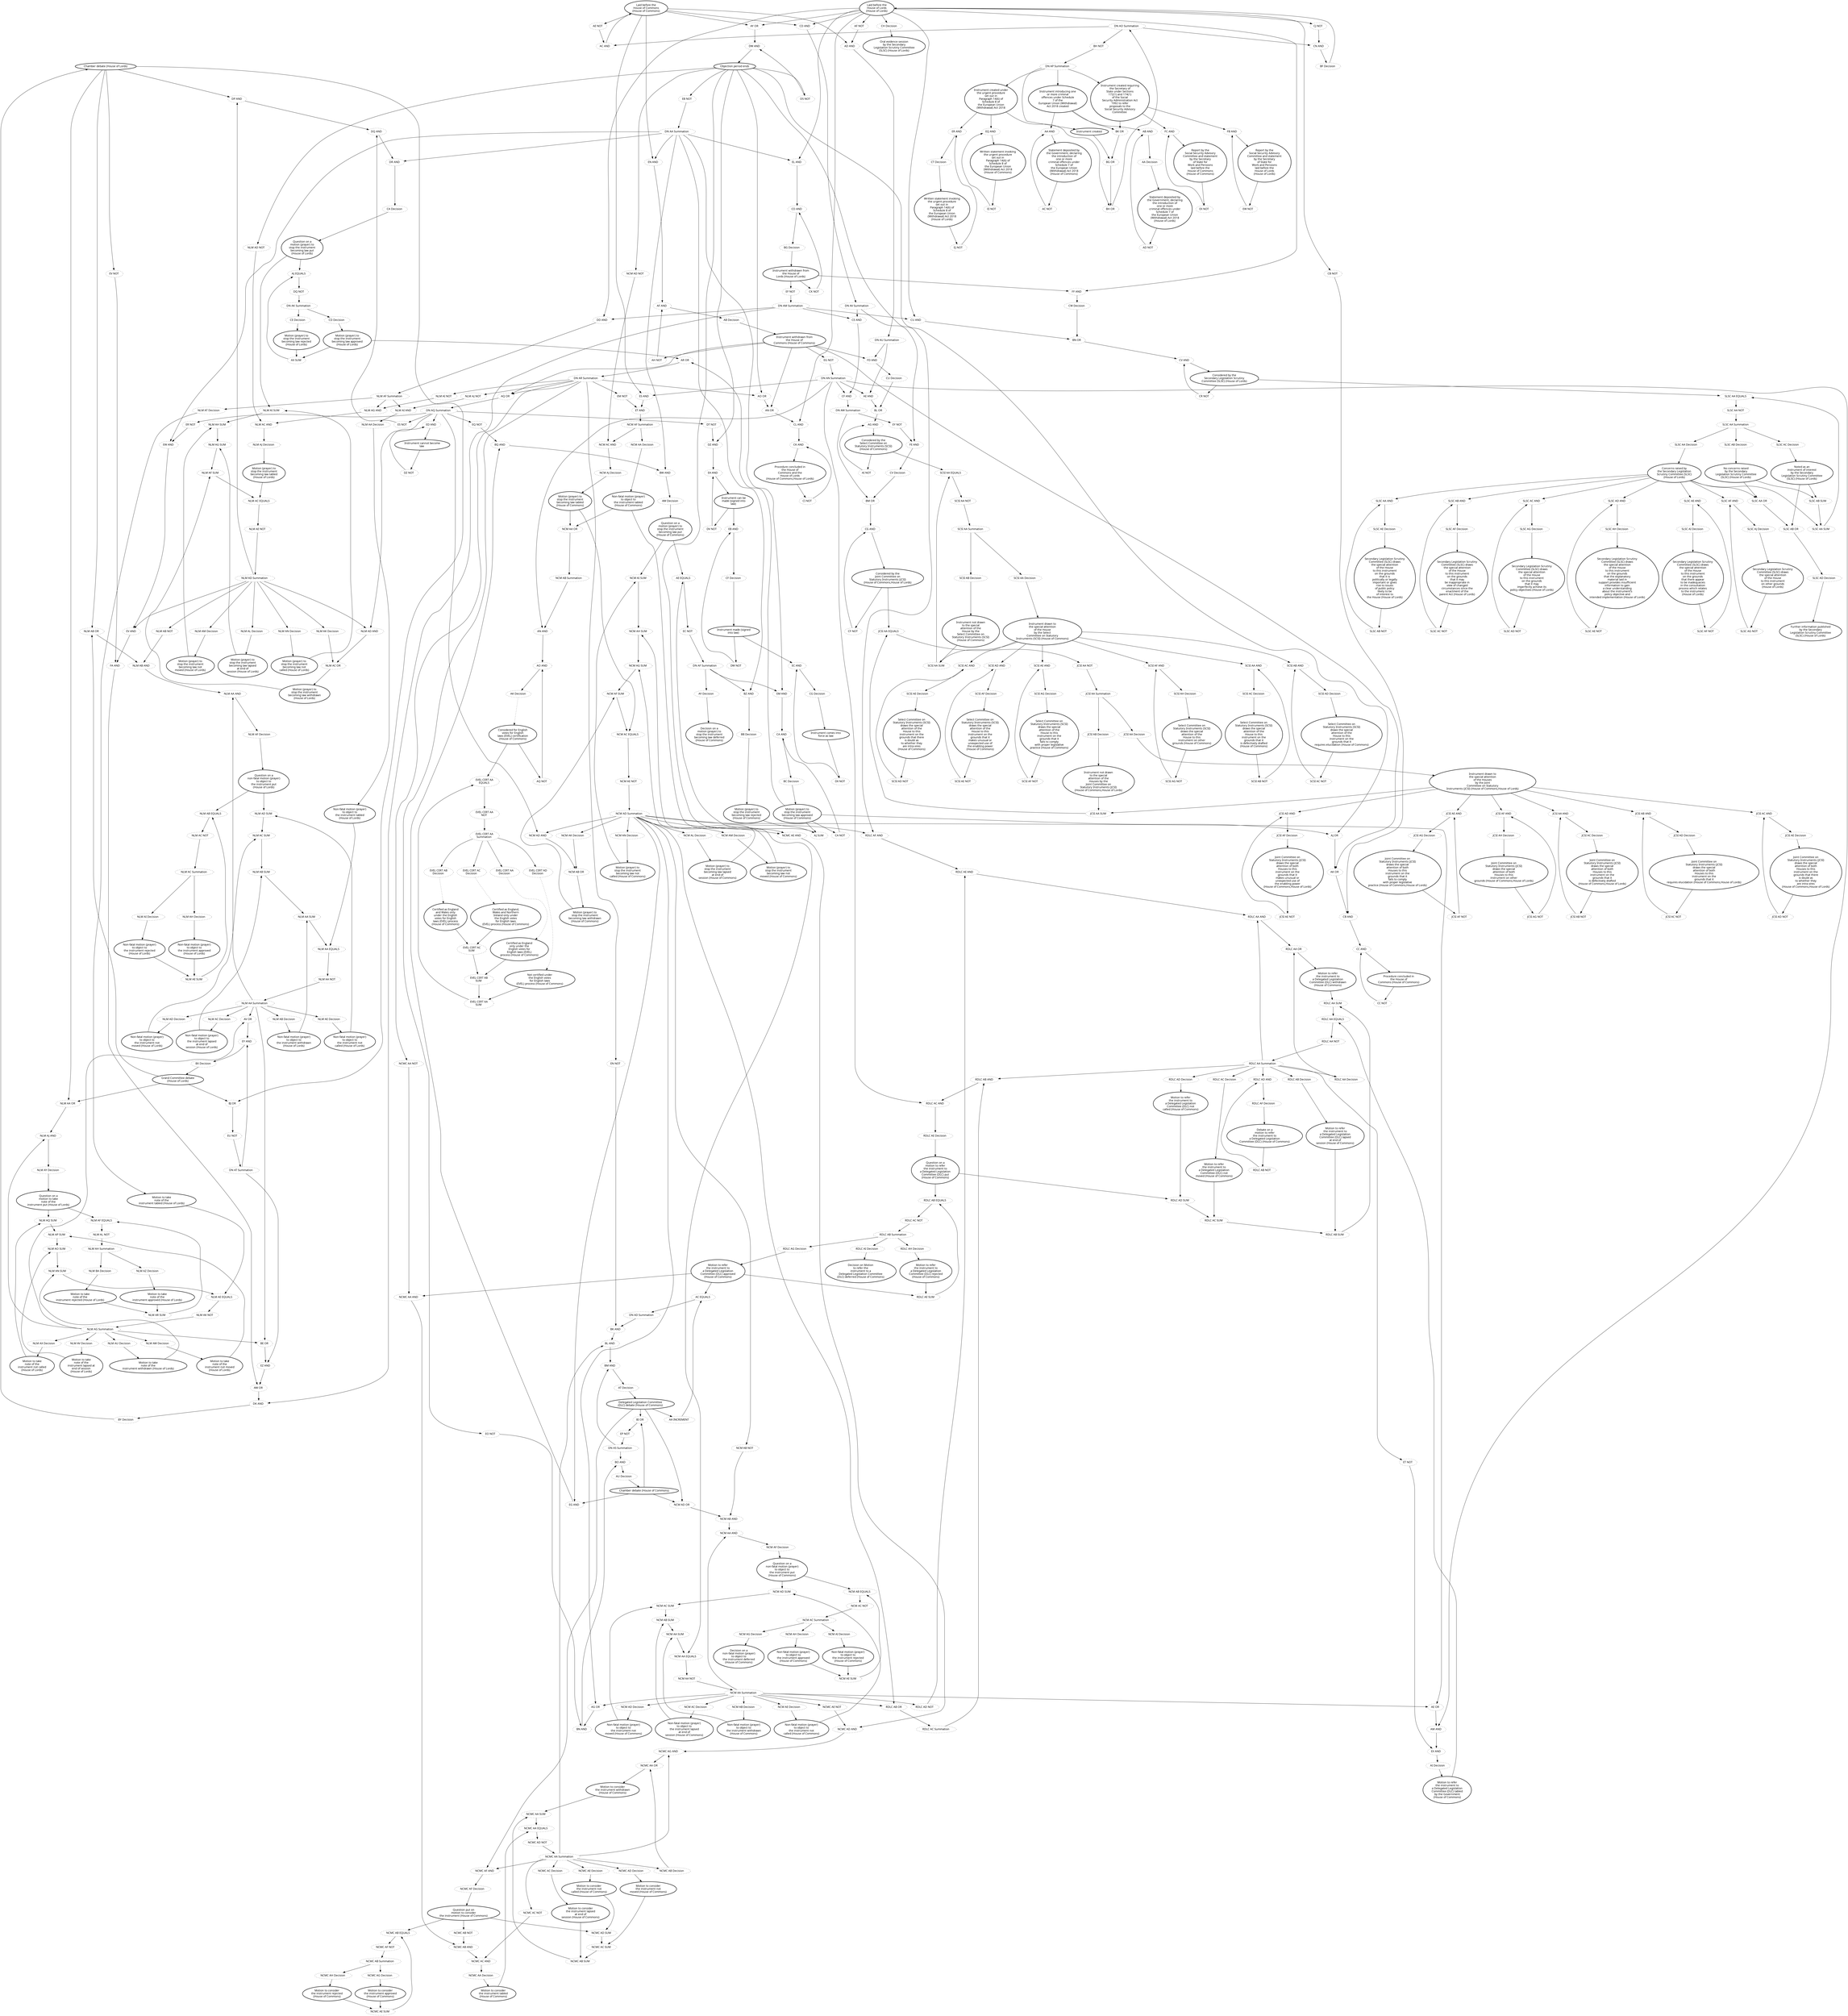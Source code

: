 digraph{graph[fontname="calibri"];node[fontname="calibri"];edge[fontname="calibri"];edge [style=solid, color=black];"2"->"3625"[label=""];edge[style=solid, color=black];edge [style=solid, color=black];"2"->"571"[label=""];edge[style=solid, color=black];edge [style=solid, color=black];"2"->"3624"[label=""];edge[style=solid, color=black];edge [style=solid, color=black];"2"->"1284"[label=""];edge[style=solid, color=black];edge [style=solid, color=black];"2"->"3322"[label=""];edge[style=solid, color=black];edge [style=solid, color=black];"3"->"3567"[label=""];edge[style=solid, color=black];edge [style=solid, color=black];"3"->"3611"[label=""];edge[style=solid, color=black];edge [style=solid, color=black];"4"->"289"[label=""];edge[style=solid, color=black];edge [style=solid, color=black];"4"->"1100"[label=""];edge[style=solid, color=black];edge [style=solid, color=black];"4"->"287"[label=""];edge[style=solid, color=black];edge [style=solid, color=black];"4"->"1498"[label=""];edge[style=solid, color=black];edge [style=solid, color=black];"4"->"369"[label=""];edge[style=solid, color=black];edge [style=solid, color=black];"4"->"428"[label=""];edge[style=solid, color=black];edge [style=solid, color=black];"5"->"3685"[label=""];edge[style=solid, color=black];edge [style=solid, color=black];"7"->"3671"[label=""];edge[style=solid, color=black];edge [style=solid, color=black];"8"->"459"[label=""];edge[style=solid, color=black];edge [style=solid, color=black];"8"->"3108"[label=""];edge[style=solid, color=black];edge [style=solid, color=black];"9"->"564"[label=""];edge[style=solid, color=black];edge [style=solid, color=black];"10"->"306"[label=""];edge[style=solid, color=black];edge [style=solid, color=black];"10"->"3111"[label=""];edge[style=solid, color=black];edge [style=solid, color=black];"12"->"455"[label=""];edge[style=solid, color=black];edge [style=solid, color=black];"12"->"292"[label=""];edge[style=solid, color=black];edge [style=solid, color=black];"12"->"369"[label=""];edge[style=solid, color=black];edge [style=solid, color=black];"12"->"377"[label=""];edge[style=solid, color=black];edge [style=solid, color=black];"12"->"463"[label=""];edge[style=solid, color=black];edge [style=solid, color=black];"12"->"1096"[label=""];edge[style=solid, color=black];edge [style=solid, color=black];"12"->"428"[label=""];edge[style=solid, color=black];edge [style=solid, color=black];"12"->"386"[label=""];edge[style=solid, color=black];edge [style=solid, color=black];"12"->"395"[label=""];edge[style=solid, color=black];edge [style=solid, color=black];"12"->"980"[label=""];edge[style=solid, color=black];edge [style=solid, color=black];"12"->"3324"[label=""];edge[style=solid, color=black];edge [style=solid, color=black];"14"->"1149"[label=""];edge[style=solid, color=black];edge [style=solid, color=black];"15"->"563"[label=""];edge[style=solid, color=black];edge [style=solid, color=black];"15"->"584"[label=""];edge[style=solid, color=black];edge [style=solid, color=black];"19"->"471"[label=""];edge[style=solid, color=black];edge [style=solid, color=black];"19"->"3113"[label=""];edge[style=solid, color=black];edge [style=solid, color=black];"20"->"3671"[label=""];edge[style=solid, color=black];edge [style=solid, color=black];"21"->"3625"[label=""];edge[style=solid, color=black];edge [style=solid, color=black];"21"->"3624"[label=""];edge[style=solid, color=black];edge [style=solid, color=black];"21"->"1284"[label=""];edge[style=solid, color=black];edge [style=solid, color=black];"23"->"674"[label=""];edge[style=solid, color=black];edge [style=solid, color=black];"23"->"1160"[label=""];edge[style=solid, color=black];edge [style=solid, color=black];"23"->"3614"[label=""];edge[style=solid, color=black];edge [style=solid, color=black];"34"->"406"[label=""];edge[style=solid, color=black];edge [style=solid, color=black];"34"->"3081"[label=""];edge[style=solid, color=black];edge [style=solid, color=black];"38"->"1011"[label=""];edge[style=solid, color=black];edge [style=solid, color=black];"38"->"1160"[label=""];edge[style=solid, color=black];edge [style=solid, color=black];"38"->"3614"[label=""];edge[style=solid, color=black];edge [style=solid, color=black];"38"->"3703"[label=""];edge[style=solid, color=black];edge [style=solid, color=black];"41"->"3667"[label=""];edge[style=solid, color=black];edge [style=solid, color=black];"45"->"1036"[label=""];edge[style=solid, color=black];edge [style=solid, color=black];"46"->"3672"[label=""];edge[style=solid, color=black];edge [style=solid, color=black];"48"->"3670"[label=""];edge[style=solid, color=black];edge [style=solid, color=black];"48"->"3686"[label=""];edge[style=solid, color=black];edge [style=solid, color=black];"54"->"421"[label=""];edge[style=solid, color=black];edge [style=solid, color=black];"54"->"1036"[label=""];edge[style=solid, color=black];edge [style=solid, color=black];"56"->"1022"[label=""];edge[style=solid, color=black];edge [style=solid, color=black];"57"->"3609"[label=""];edge[style=solid, color=black];edge [style=solid, color=black];"57"->"3567"[label=""];edge[style=solid, color=black];edge [style=solid, color=black];"58"->"3601"[label=""];edge[style=solid, color=black];edge [style=solid, color=black];"59"->"3687"[label=""];edge[style=solid, color=black];edge [style=solid, color=black];"63"->"1048"[label=""];edge[style=solid, color=black];edge [style=solid, color=black];"63"->"3604"[label=""];edge[style=solid, color=black];edge [style=solid, color=black];"64"->"313"[label=""];edge[style=solid, color=black];edge [style=solid, color=black];"64"->"418"[label=""];edge[style=solid, color=black];edge [style=solid, color=black];"64"->"559"[label=""];edge[style=solid, color=black];edge [style=solid, color=black];"64"->"581"[label=""];edge[style=solid, color=black];edge [style=solid, color=black];"64"->"673"[label=""];edge[style=solid, color=black];edge [style=solid, color=black];"64"->"3530"[label=""];edge[style=solid, color=black];edge [style=solid, color=black];"64"->"3573"[label=""];edge[style=solid, color=black];edge [style=solid, color=black];"64"->"3702"[label=""];edge[style=solid, color=black];edge [style=solid, color=black];"64"->"3631"[label=""];edge[style=solid, color=black];edge [style=solid, color=black];"68"->"3083"[label=""];edge[style=solid, color=black];edge [style=solid, color=black];"69"->"3110"[label=""];edge[style=solid, color=black];edge [style=solid, color=black];"69"->"610"[label=""];edge[style=solid, color=black];edge [style=solid, color=black];"69"->"611"[label=""];edge[style=solid, color=black];edge [style=solid, color=black];"69"->"3140"[label=""];edge[style=solid, color=black];edge [style=solid, color=black];"69"->"3141"[label=""];edge[style=solid, color=black];edge [style=solid, color=black];"69"->"3142"[label=""];edge[style=solid, color=black];edge [style=solid, color=black];"69"->"3143"[label=""];edge[style=solid, color=black];edge [style=solid, color=black];"70"->"3110"[label=""];edge[style=solid, color=black];edge [style=solid, color=black];"72"->"3115"[label=""];edge[style=solid, color=black];edge [style=solid, color=black];"72"->"598"[label=""];edge[style=solid, color=black];edge [style=solid, color=black];"74"->"3084"[label=""];edge[style=solid, color=black];edge [style=solid, color=black];"75"->"3084"[label=""];edge[style=solid, color=black];edge [style=solid, color=black];"77"->"3599"[label=""];edge[style=solid, color=black];edge [style=solid, color=black];"77"->"3610"[label=""];edge[style=solid, color=black];edge [style=solid, color=black];"79"->"3107"[label=""];edge[style=solid, color=black];edge [style=solid, color=black];"83"->"3596"[label=""];edge[style=solid, color=black];edge [style=solid, color=black];"84"->"3114"[label=""];edge[style=solid, color=black];edge [style=solid, color=black];"84"->"598"[label=""];edge[style=solid, color=black];edge [style=solid, color=black];"84"->"592"[label=""];edge[style=solid, color=black];edge [style=solid, color=black];"84"->"593"[label=""];edge[style=solid, color=black];edge [style=solid, color=black];"84"->"594"[label=""];edge[style=solid, color=black];edge [style=solid, color=black];"84"->"595"[label=""];edge[style=solid, color=black];edge [style=solid, color=black];"84"->"596"[label=""];edge[style=solid, color=black];edge [style=solid, color=black];"84"->"597"[label=""];edge[style=solid, color=black];edge [style=solid, color=black];"85"->"562"[label=""];edge[style=solid, color=black];edge [style=solid, color=black];"85"->"583"[label=""];edge[style=solid, color=black];edge [style=solid, color=black];"88"->"3675"[label=""];edge[style=solid, color=black];edge [style=solid, color=black];"88"->"1053"[label=""];edge[style=solid, color=black];edge [style=solid, color=black];"89"->"454"[label=""];edge[style=solid, color=black];edge [style=solid, color=black];"89"->"421"[label=""];edge[style=solid, color=black];edge [style=solid, color=black];"89"->"313"[label=""];edge[style=solid, color=black];edge [style=solid, color=black];"89"->"1022"[label=""];edge[style=solid, color=black];edge [style=solid, color=black];"90"->"3600"[label=""];edge[style=solid, color=black];edge [style=solid, color=black];"91"->"587"[label=""];edge[style=solid, color=black];edge [style=solid, color=black];"92"->"3107"[label=""];edge[style=solid, color=black];edge [style=solid, color=black];"92"->"618"[label=""];edge[style=solid, color=black];edge [style=solid, color=black];"92"->"619"[label=""];edge[style=solid, color=black];edge [style=solid, color=black];"92"->"3167"[label=""];edge[style=solid, color=black];edge [style=solid, color=black];"92"->"3168"[label=""];edge[style=solid, color=black];edge [style=solid, color=black];"92"->"3169"[label=""];edge[style=solid, color=black];edge [style=solid, color=black];"92"->"3170"[label=""];edge[style=solid, color=black];edge [style=solid, color=black];"94"->"3082"[label=""];edge[style=solid, color=black];edge [style=solid, color=black];"95"->"3600"[label=""];edge[style=solid, color=black];edge [style=solid, color=black];"106"->"464"[label=""];edge[style=solid, color=black];edge [style=solid, color=black];"106"->"1095"[label=""];edge[style=solid, color=black];edge [style=solid, color=black];"106"->"3324"[label=""];edge[style=solid, color=black];edge [style=solid, color=black];"107"->"301"[label=""];edge[style=solid, color=black];edge [style=solid, color=black];"107"->"317"[label=""];edge[style=solid, color=black];edge [style=solid, color=black];"107"->"420"[label=""];edge[style=solid, color=black];edge [style=solid, color=black];"107"->"417"[label=""];edge[style=solid, color=black];edge [style=solid, color=black];"107"->"1098"[label=""];edge[style=solid, color=black];edge [style=solid, color=black];"107"->"3314"[label=""];edge[style=solid, color=black];edge [style=solid, color=black];"110"->"456"[label=""];edge[style=solid, color=black];edge [style=solid, color=black];"111"->"462"[label=""];edge[style=solid, color=black];edge [style=solid, color=black];"143"->"3115"[label=""];edge[style=solid, color=black];edge [style=solid, color=black];"143"->"599"[label=""];edge[style=solid, color=black];edge [style=solid, color=black];"182"->"3603"[label=""];edge[style=solid, color=black];edge [style=solid, color=black];"183"->"3598"[label=""];edge[style=solid, color=black];edge [style=solid, color=black];"184"->"3674"[label=""];edge[style=solid, color=black];edge [style=solid, color=black];"185"->"3669"[label=""];edge[style=solid, color=black];edge [style=solid, color=black];"194"->"3689"[label=""];edge[style=solid, color=black];edge [style=solid, color=black];"195"->"3680"[label=""];edge[style=solid, color=black];edge [style=solid, color=black];"204"->"3597"[label=""];edge[style=solid, color=black];edge [style=solid, color=black];"205"->"3602"[label=""];edge[style=solid, color=black];edge [style=solid, color=black];"206"->"3546"[label=""];edge[style=solid, color=black];edge [style=solid, color=black];"207"->"3681"[label=""];edge[style=solid, color=black];edge [style=solid, color=black];"208"->"3668"[label=""];edge[style=solid, color=black];edge [style=solid, color=black];"210"->"3673"[label=""];edge[style=solid, color=black];edge [style=solid, color=black];"233"->"538"[label=""];edge[style=solid, color=black];edge [style=solid, color=black];"233"->"540"[label=""];edge[style=solid, color=black];edge [style=solid, color=black];"233"->"1461"[label=""];edge[style=solid, color=black];edge [style=solid, color=black];"234"->"282"[label=""];edge[style=solid, color=black];edge [style=solid, color=black];"235"->"284"[label=""];edge[style=solid, color=black];edge [style=solid, color=black];"281"->"235"[label=""];edge[style=solid, color=black];edge [style=solid, color=black];"282"->"538"[label=""];edge[style=solid, color=black];edge [style=solid, color=black];"283"->"4"[label=""];edge[style=solid, color=black];edge [style=solid, color=black];"284"->"540"[label=""];edge[style=solid, color=black];edge [style=solid, color=black];"287"->"3805"[label=""];edge[style=solid, color=black];edge [style=solid, color=black];"288"->"1462"[label=""];edge[style=solid, color=black];edge [style=solid, color=black];"289"->"283"[label=""];edge[style=solid, color=black];edge [style=solid, color=black];"292"->"287"[label=""];edge[style=solid, color=black];edge [style=solid, color=black];"293"->"107"[label=""];edge[style=solid, color=black];edge [style=solid, color=black];"295"->"323"[label=""];edge[style=solid, color=black];edge [style=solid, color=black];"296"->"293"[label=""];edge[style=solid, color=black];edge [style=solid, color=black];"300"->"10"[label=""];edge[style=solid, color=black];edge [style=solid, color=black];"301"->"296"[label=""];edge[style=solid, color=black];edge [style=solid, color=black];"303"->"353"[label=""];edge[style=solid, color=black];edge [style=solid, color=black];"306"->"300"[label=""];edge[style=solid, color=black];edge [style=solid, color=black];"313"->"317"[label=""];edge[style=solid, color=black];edge [style=solid, color=black];"317"->"367"[label=""];edge[style=solid, color=black];edge [style=solid, color=black];"323"->"3295"[label=""];edge[style=solid, color=black];edge [style=solid, color=black];"326"->"327"[label=""];edge[style=solid, color=black];edge [style=solid, color=black];"327"->"491"[label=""];edge[style=solid, color=black];edge [style=solid, color=black];"350"->"351"[label=""];edge[style=solid, color=black];edge [style=solid, color=black];"351"->"352"[label=""];edge[style=solid, color=black];edge [style=solid, color=black];"352"->"500"[label=""];edge[style=solid, color=black];edge [style=solid, color=black];"353"->"354"[label=""];edge[style=solid, color=black];edge [style=solid, color=black];"354"->"501"[label=""];edge[style=solid, color=black];edge [style=solid, color=black];"356"->"362"[label=""];edge[style=solid, color=black];edge [style=solid, color=black];"362"->"503"[label=""];edge[style=solid, color=black];edge [style=solid, color=black];"365"->"508"[label=""];edge[style=solid, color=black];edge [style=solid, color=black];"366"->"509"[label=""];edge[style=solid, color=black];edge [style=solid, color=black];"367"->"368"[label=""];edge[style=solid, color=black];edge [style=solid, color=black];"368"->"110"[label=""];edge[style=solid, color=black];edge [style=solid, color=black];"369"->"3806"[label=""];edge[style=solid, color=black];edge [style=solid, color=black];"370"->"371"[label=""];edge[style=solid, color=black];edge [style=solid, color=black];"371"->"3807"[label=""];edge[style=solid, color=black];edge [style=solid, color=black];"372"->"8"[label=""];edge[style=solid, color=black];edge [style=solid, color=black];"376"->"111"[label=""];edge[style=solid, color=black];edge [style=solid, color=black];"377"->"376"[label=""];edge[style=solid, color=black];edge [style=solid, color=black];"379"->"512"[label=""];edge[style=solid, color=black];edge [style=solid, color=black];"380"->"513"[label=""];edge[style=solid, color=black];edge [style=solid, color=black];"386"->"1464"[label=""];edge[style=solid, color=black];edge [style=solid, color=black];"387"->"19"[label=""];edge[style=solid, color=black];edge [style=solid, color=black];"395"->"3691"[label=""];edge[style=solid, color=black];edge [style=solid, color=black];"402"->"531"[label=""];edge[style=solid, color=black];edge [style=solid, color=black];"406"->"327"[label=""];edge[style=solid, color=black];edge [style=solid, color=black];"417"->"377"[label=""];edge[style=solid, color=black];edge [style=solid, color=black];"418"->"417"[label=""];edge[style=solid, color=black];edge [style=solid, color=black];"420"->"1877"[label=""];edge[style=solid, color=black];edge [style=solid, color=black];"421"->"3514"[label=""];edge[style=solid, color=black];edge [style=solid, color=black];"425"->"3296"[label=""];edge[style=solid, color=black];edge [style=solid, color=black];"426"->"402"[label=""];edge[style=solid, color=black];edge [style=solid, color=black];"428"->"578"[label=""];edge[style=solid, color=black];edge [style=solid, color=black];"435"->"1458"[label=""];edge[style=solid, color=black];edge [style=solid, color=black];"454"->"366"[label=""];edge[style=solid, color=black];edge [style=solid, color=black];"455"->"367"[label=""];edge[style=solid, color=black];edge [style=solid, color=black];"456"->"368"[label=""];edge[style=solid, color=black];edge [style=solid, color=black];"459"->"372"[label=""];edge[style=solid, color=black];edge [style=solid, color=black];"462"->"376"[label=""];edge[style=solid, color=black];edge [style=solid, color=black];"463"->"379"[label=""];edge[style=solid, color=black];edge [style=solid, color=black];"464"->"380"[label=""];edge[style=solid, color=black];edge [style=solid, color=black];"471"->"387"[label=""];edge[style=solid, color=black];edge [style=solid, color=black];"489"->"3524"[label=""];edge[style=solid, color=black];edge [style=dotted, color=black];"491"->"34"[label=""];edge[style=solid, color=black];edge [style=solid, color=black];"500"->"38"[label=""];edge[style=solid, color=black];edge [style=solid, color=black];"501"->"23"[label=""];edge[style=solid, color=black];edge [style=solid, color=black];"503"->"63"[label=""];edge[style=solid, color=black];edge [style=solid, color=black];"505"->"199"[label=""];edge[style=solid, color=black];edge [style=solid, color=black];"508"->"56"[label=""];edge[style=solid, color=black];edge [style=solid, color=black];"509"->"89"[label=""];edge[style=solid, color=black];edge [style=solid, color=black];"512"->"12"[label=""];edge[style=solid, color=black];edge [style=solid, color=black];"513"->"106"[label=""];edge[style=solid, color=black];edge [style=solid, color=black];"530"->"21"[label=""];edge[style=solid, color=black];edge [style=solid, color=black];"531"->"2"[label=""];edge[style=solid, color=black];edge [style=solid, color=black];"533"->"88"[label=""];edge[style=solid, color=black];edge [style=solid, color=black];"536"->"54"[label=""];edge[style=solid, color=black];edge [style=solid, color=black];"537"->"45"[label=""];edge[style=solid, color=black];edge [style=solid, color=black];"538"->"234"[label=""];edge[style=solid, color=black];edge [style=solid, color=black];"540"->"281"[label=""];edge[style=solid, color=black];edge [style=solid, color=black];"544"->"15"[label=""];edge[style=solid, color=black];edge [style=solid, color=black];"557"->"1132"[label=""];edge[style=solid, color=black];edge [style=solid, color=black];"559"->"578"[label=""];edge[style=solid, color=black];edge [style=solid, color=black];"560"->"581"[label=""];edge[style=solid, color=black];edge [style=solid, color=black];"562"->"582"[label=""];edge[style=solid, color=black];edge [style=solid, color=black];"563"->"583"[label=""];edge[style=solid, color=black];edge [style=solid, color=black];"564"->"584"[label=""];edge[style=solid, color=black];edge [style=solid, color=black];"566"->"9"[label=""];edge[style=solid, color=black];edge [style=solid, color=black];"571"->"572"[label=""];edge[style=solid, color=black];edge [style=solid, color=black];"572"->"573"[label=""];edge[style=solid, color=black];edge [style=solid, color=black];"573"->"533"[label=""];edge[style=solid, color=black];edge [style=solid, color=black];"578"->"64"[label=""];edge[style=solid, color=black];edge [style=solid, color=black];"581"->"582"[label=""];edge[style=solid, color=black];edge [style=solid, color=black];"582"->"85"[label=""];edge[style=solid, color=black];edge [style=solid, color=black];"583"->"544"[label=""];edge[style=solid, color=black];edge [style=solid, color=black];"584"->"566"[label=""];edge[style=solid, color=black];edge [style=solid, color=black];"586"->"91"[label=""];edge[style=solid, color=black];edge [style=solid, color=black];"587"->"586"[label=""];edge[style=solid, color=black];edge [style=solid, color=black];"592"->"4216"[label=""];edge[style=solid, color=black];edge [style=solid, color=black];"593"->"4217"[label=""];edge[style=solid, color=black];edge [style=solid, color=black];"594"->"4218"[label=""];edge[style=solid, color=black];edge [style=solid, color=black];"595"->"4219"[label=""];edge[style=solid, color=black];edge [style=solid, color=black];"596"->"4220"[label=""];edge[style=solid, color=black];edge [style=solid, color=black];"597"->"4221"[label=""];edge[style=solid, color=black];edge [style=solid, color=black];"598"->"599"[label=""];edge[style=solid, color=black];edge [style=solid, color=black];"599"->"609"[label=""];edge[style=solid, color=black];edge [style=solid, color=black];"600"->"3112"[label=""];edge[style=solid, color=black];edge [style=solid, color=black];"601"->"592"[label=""];edge[style=solid, color=black];edge [style=solid, color=black];"602"->"593"[label=""];edge[style=solid, color=black];edge [style=solid, color=black];"603"->"594"[label=""];edge[style=solid, color=black];edge [style=solid, color=black];"604"->"595"[label=""];edge[style=solid, color=black];edge [style=solid, color=black];"605"->"596"[label=""];edge[style=solid, color=black];edge [style=solid, color=black];"606"->"84"[label=""];edge[style=solid, color=black];edge [style=solid, color=black];"607"->"72"[label=""];edge[style=solid, color=black];edge [style=solid, color=black];"608"->"143"[label=""];edge[style=solid, color=black];edge [style=solid, color=black];"609"->"224"[label=""];edge[style=solid, color=black];edge [style=solid, color=black];"610"->"3144"[label=""];edge[style=solid, color=black];edge [style=solid, color=black];"611"->"3145"[label=""];edge[style=solid, color=black];edge [style=solid, color=black];"614"->"3109"[label=""];edge[style=solid, color=black];edge [style=solid, color=black];"615"->"610"[label=""];edge[style=solid, color=black];edge [style=solid, color=black];"616"->"69"[label=""];edge[style=solid, color=black];edge [style=solid, color=black];"617"->"70"[label=""];edge[style=solid, color=black];edge [style=solid, color=black];"618"->"3176"[label=""];edge[style=solid, color=black];edge [style=solid, color=black];"619"->"3177"[label=""];edge[style=solid, color=black];edge [style=solid, color=black];"622"->"3106"[label=""];edge[style=solid, color=black];edge [style=solid, color=black];"623"->"618"[label=""];edge[style=solid, color=black];edge [style=solid, color=black];"624"->"92"[label=""];edge[style=solid, color=black];edge [style=solid, color=black];"625"->"79"[label=""];edge[style=solid, color=black];edge [style=solid, color=black];"642"->"3085"[label=""];edge[style=solid, color=black];edge [style=dotted, color=black];"657"->"68"[label=""];edge[style=solid, color=black];edge [style=dotted, color=black];"658"->"74"[label=""];edge[style=solid, color=black];edge [style=dotted, color=black];"659"->"75"[label=""];edge[style=solid, color=black];edge [style=dotted, color=black];"660"->"94"[label=""];edge[style=solid, color=black];edge [style=solid, color=black];"673"->"1120"[label=""];edge[style=solid, color=black];edge [style=solid, color=black];"674"->"356"[label=""];edge[style=solid, color=black];edge [style=solid, color=black];"680"->"3304"[label=""];edge[style=solid, color=black];edge [style=solid, color=black];"980"->"979"[label=""];edge[style=solid, color=black];edge [style=solid, color=black];"1011"->"1046"[label=""];edge[style=solid, color=black];edge [style=solid, color=black];"1022"->"1048"[label=""];edge[style=solid, color=black];edge [style=solid, color=black];"1036"->"1053"[label=""];edge[style=solid, color=black];edge [style=solid, color=black];"1046"->"1123"[label=""];edge[style=solid, color=black];edge [style=solid, color=black];"1048"->"1087"[label=""];edge[style=solid, color=black];edge [style=solid, color=black];"1053"->"557"[label=""];edge[style=solid, color=black];edge [style=solid, color=black];"1087"->"1126"[label=""];edge[style=solid, color=black];edge [style=solid, color=black];"1094"->"3599"[label=""];edge[style=solid, color=black];edge [style=solid, color=black];"1095"->"1170"[label=""];edge[style=solid, color=black];edge [style=solid, color=black];"1096"->"380"[label=""];edge[style=solid, color=black];edge [style=solid, color=black];"1097"->"366"[label=""];edge[style=solid, color=black];edge [style=solid, color=black];"1098"->"1171"[label=""];edge[style=solid, color=black];edge [style=solid, color=black];"1100"->"296"[label=""];edge[style=solid, color=black];edge [style=solid, color=black];"1104"->"3670"[label=""];edge[style=solid, color=black];edge [style=solid, color=black];"1111"->"1451"[label=""];edge[style=solid, color=black];edge [style=solid, color=black];"1112"->"3682"[label=""];edge[style=solid, color=black];edge [style=solid, color=black];"1113"->"3683"[label=""];edge[style=solid, color=black];edge [style=solid, color=black];"1115"->"3683"[label=""];edge[style=solid, color=black];edge [style=solid, color=black];"1115"->"3690"[label=""];edge[style=solid, color=black];edge [style=solid, color=black];"1117"->"1452"[label=""];edge[style=solid, color=black];edge [style=solid, color=black];"1118"->"3684"[label=""];edge[style=solid, color=black];edge [style=solid, color=black];"1119"->"3684"[label=""];edge[style=solid, color=black];edge [style=solid, color=black];"1120"->"362"[label=""];edge[style=solid, color=black];edge [style=solid, color=black];"1120"->"573"[label=""];edge[style=solid, color=black];edge [style=solid, color=black];"1120"->"1100"[label=""];edge[style=solid, color=black];edge [style=solid, color=black];"1120"->"365"[label=""];edge[style=solid, color=black];edge [style=solid, color=black];"1120"->"1096"[label=""];edge[style=solid, color=black];edge [style=solid, color=black];"1120"->"1097"[label=""];edge[style=solid, color=black];edge [style=solid, color=black];"1120"->"3129"[label=""];edge[style=solid, color=black];edge [style=solid, color=black];"1123"->"350"[label=""];edge[style=solid, color=black];edge [style=solid, color=black];"1125"->"3604"[label=""];edge[style=solid, color=black];edge [style=solid, color=black];"1126"->"505"[label=""];edge[style=solid, color=black];edge [style=solid, color=black];"1126"->"365"[label=""];edge[style=solid, color=black];edge [style=solid, color=black];"1126"->"1097"[label=""];edge[style=solid, color=black];edge [style=solid, color=black];"1128"->"3675"[label=""];edge[style=solid, color=black];edge [style=solid, color=black];"1132"->"536"[label=""];edge[style=solid, color=black];edge [style=solid, color=black];"1132"->"537"[label=""];edge[style=solid, color=black];edge [style=solid, color=black];"1149"->"1159"[label=""];edge[style=solid, color=black];edge [style=solid, color=black];"1159"->"1457"[label=""];edge[style=solid, color=black];edge [style=solid, color=black];"1160"->"3294"[label=""];edge[style=solid, color=black];edge [style=solid, color=black];"1170"->"370"[label=""];edge[style=solid, color=black];edge [style=solid, color=black];"1170"->"386"[label=""];edge[style=solid, color=black];edge [style=solid, color=black];"1170"->"402"[label=""];edge[style=solid, color=black];edge [style=solid, color=black];"1170"->"395"[label=""];edge[style=solid, color=black];edge [style=solid, color=black];"1171"->"323"[label=""];edge[style=solid, color=black];edge [style=solid, color=black];"1171"->"326"[label=""];edge[style=solid, color=black];edge [style=solid, color=black];"1171"->"371"[label=""];edge[style=solid, color=black];edge [style=solid, color=black];"1171"->"288"[label=""];edge[style=solid, color=black];edge [style=solid, color=black];"1171"->"3527"[label=""];edge[style=solid, color=black];edge [style=solid, color=black];"1171"->"1498"[label=""];edge[style=solid, color=black];edge [style=solid, color=black];"1281"->"1111"[label=""];edge[style=solid, color=black];edge [style=solid, color=black];"1282"->"1159"[label=""];edge[style=solid, color=black];edge [style=solid, color=black];"1282"->"1451"[label=""];edge[style=solid, color=black];edge [style=solid, color=black];"1282"->"1452"[label=""];edge[style=solid, color=black];edge [style=solid, color=black];"1284"->"3315"[label=""];edge[style=solid, color=black];edge [style=solid, color=black];"1322"->"1117"[label=""];edge[style=solid, color=black];edge [style=solid, color=black];"1451"->"1281"[label=""];edge[style=solid, color=black];edge [style=solid, color=black];"1452"->"1499"[label=""];edge[style=solid, color=black];edge [style=solid, color=black];"1457"->"283"[label=""];edge[style=solid, color=black];edge [style=solid, color=black];"1457"->"379"[label=""];edge[style=solid, color=black];edge [style=solid, color=black];"1457"->"435"[label=""];edge[style=solid, color=black];edge [style=solid, color=black];"1458"->"14"[label=""];edge[style=solid, color=black];edge [style=solid, color=black];"1458"->"233"[label=""];edge[style=solid, color=black];edge [style=solid, color=black];"1458"->"1282"[label=""];edge[style=solid, color=black];edge [style=solid, color=black];"1458"->"3736"[label=""];edge[style=solid, color=black];edge [style=solid, color=black];"1461"->"1149"[label=""];edge[style=solid, color=black];edge [style=solid, color=black];"1462"->"300"[label=""];edge[style=solid, color=black];edge [style=solid, color=black];"1463"->"372"[label=""];edge[style=solid, color=black];edge [style=solid, color=black];"1464"->"387"[label=""];edge[style=solid, color=black];edge [style=solid, color=black];"1497"->"2860"[label=""];edge[style=solid, color=black];edge [style=solid, color=black];"1498"->"2860"[label=""];edge[style=solid, color=black];edge [style=solid, color=black];"1499"->"1322"[label=""];edge[style=solid, color=black];edge [style=solid, color=black];"1877"->"586"[label=""];edge[style=solid, color=black];edge [style=solid, color=black];"1877"->"3305"[label=""];edge[style=solid, color=black];edge [style=solid, color=black];"1877"->"3564"[label=""];edge[style=solid, color=black];edge [style=solid, color=black];"1877"->"3618"[label=""];edge[style=solid, color=black];edge [style=solid, color=black];"1877"->"3307"[label=""];edge[style=solid, color=black];edge [style=solid, color=black];"1877"->"560"[label=""];edge[style=solid, color=black];edge [style=solid, color=black];"1877"->"3306"[label=""];edge[style=solid, color=black];edge [style=solid, color=black];"1879"->"350"[label=""];edge[style=solid, color=black];edge [style=solid, color=black];"1907"->"1462"[label=""];edge[style=solid, color=black];edge [style=solid, color=black];"2044"->"353"[label=""];edge[style=solid, color=black];edge [style=solid, color=black];"2373"->"1463"[label=""];edge[style=solid, color=black];edge [style=solid, color=black];"2374"->"1464"[label=""];edge[style=solid, color=black];edge [style=solid, color=black];"2856"->"3706"[label=""];edge[style=solid, color=black];edge [style=solid, color=black];"2856"->"3722"[label=""];edge[style=solid, color=black];edge [style=solid, color=black];"2856"->"3725"[label=""];edge[style=solid, color=black];edge [style=solid, color=black];"2857"->"3723"[label=""];edge[style=solid, color=black];edge [style=solid, color=black];"2858"->"3723"[label=""];edge[style=solid, color=black];edge [style=solid, color=black];"2860"->"3560"[label=""];edge[style=solid, color=black];edge [style=solid, color=black];"3081"->"642"[label=""];edge[style=solid, color=black];edge [style=solid, color=black];"3082"->"3081"[label=""];edge[style=solid, color=black];edge [style=solid, color=black];"3083"->"3082"[label=""];edge[style=solid, color=black];edge [style=solid, color=black];"3084"->"3083"[label=""];edge[style=solid, color=black];edge [style=solid, color=black];"3085"->"657"[label=""];edge[style=solid, color=black];edge [style=solid, color=black];"3085"->"658"[label=""];edge[style=solid, color=black];edge [style=solid, color=black];"3085"->"659"[label=""];edge[style=solid, color=black];edge [style=solid, color=black];"3085"->"660"[label=""];edge[style=solid, color=black];edge [style=solid, color=black];"3106"->"624"[label=""];edge[style=solid, color=black];edge [style=solid, color=black];"3106"->"625"[label=""];edge[style=solid, color=black];edge [style=solid, color=black];"3107"->"3108"[label=""];edge[style=solid, color=black];edge [style=solid, color=black];"3108"->"622"[label=""];edge[style=solid, color=black];edge [style=solid, color=black];"3109"->"616"[label=""];edge[style=solid, color=black];edge [style=solid, color=black];"3109"->"617"[label=""];edge[style=solid, color=black];edge [style=solid, color=black];"3110"->"3111"[label=""];edge[style=solid, color=black];edge [style=solid, color=black];"3111"->"614"[label=""];edge[style=solid, color=black];edge [style=solid, color=black];"3112"->"606"[label=""];edge[style=solid, color=black];edge [style=solid, color=black];"3112"->"607"[label=""];edge[style=solid, color=black];edge [style=solid, color=black];"3112"->"608"[label=""];edge[style=solid, color=black];edge [style=solid, color=black];"3113"->"600"[label=""];edge[style=solid, color=black];edge [style=solid, color=black];"3114"->"3113"[label=""];edge[style=solid, color=black];edge [style=solid, color=black];"3115"->"3114"[label=""];edge[style=solid, color=black];edge [style=solid, color=black];"3128"->"3308"[label=""];edge[style=solid, color=black];edge [style=solid, color=black];"3129"->"3128"[label=""];edge[style=solid, color=black];edge [style=solid, color=black];"3140"->"3146"[label=""];edge[style=solid, color=black];edge [style=solid, color=black];"3141"->"3147"[label=""];edge[style=solid, color=black];edge [style=solid, color=black];"3142"->"3148"[label=""];edge[style=solid, color=black];edge [style=solid, color=black];"3143"->"3149"[label=""];edge[style=solid, color=black];edge [style=solid, color=black];"3144"->"3155"[label=""];edge[style=solid, color=black];edge [style=solid, color=black];"3145"->"3156"[label=""];edge[style=solid, color=black];edge [style=solid, color=black];"3146"->"3157"[label=""];edge[style=solid, color=black];edge [style=solid, color=black];"3147"->"3158"[label=""];edge[style=solid, color=black];edge [style=solid, color=black];"3148"->"3159"[label=""];edge[style=solid, color=black];edge [style=solid, color=black];"3149"->"3160"[label=""];edge[style=solid, color=black];edge [style=solid, color=black];"3150"->"611"[label=""];edge[style=solid, color=black];edge [style=solid, color=black];"3151"->"3140"[label=""];edge[style=solid, color=black];edge [style=solid, color=black];"3152"->"3141"[label=""];edge[style=solid, color=black];edge [style=solid, color=black];"3153"->"3142"[label=""];edge[style=solid, color=black];edge [style=solid, color=black];"3154"->"3143"[label=""];edge[style=solid, color=black];edge [style=solid, color=black];"3155"->"615"[label=""];edge[style=solid, color=black];edge [style=solid, color=black];"3156"->"3150"[label=""];edge[style=solid, color=black];edge [style=solid, color=black];"3157"->"3151"[label=""];edge[style=solid, color=black];edge [style=solid, color=black];"3158"->"3152"[label=""];edge[style=solid, color=black];edge [style=solid, color=black];"3159"->"3153"[label=""];edge[style=solid, color=black];edge [style=solid, color=black];"3160"->"3154"[label=""];edge[style=solid, color=black];edge [style=solid, color=black];"3161"->"623"[label=""];edge[style=solid, color=black];edge [style=solid, color=black];"3162"->"3171"[label=""];edge[style=solid, color=black];edge [style=solid, color=black];"3163"->"3172"[label=""];edge[style=solid, color=black];edge [style=solid, color=black];"3164"->"3173"[label=""];edge[style=solid, color=black];edge [style=solid, color=black];"3165"->"3174"[label=""];edge[style=solid, color=black];edge [style=solid, color=black];"3166"->"3175"[label=""];edge[style=solid, color=black];edge [style=solid, color=black];"3167"->"3178"[label=""];edge[style=solid, color=black];edge [style=solid, color=black];"3168"->"3179"[label=""];edge[style=solid, color=black];edge [style=solid, color=black];"3169"->"3180"[label=""];edge[style=solid, color=black];edge [style=solid, color=black];"3170"->"3181"[label=""];edge[style=solid, color=black];edge [style=solid, color=black];"3171"->"619"[label=""];edge[style=solid, color=black];edge [style=solid, color=black];"3172"->"3167"[label=""];edge[style=solid, color=black];edge [style=solid, color=black];"3173"->"3168"[label=""];edge[style=solid, color=black];edge [style=solid, color=black];"3174"->"3169"[label=""];edge[style=solid, color=black];edge [style=solid, color=black];"3175"->"3170"[label=""];edge[style=solid, color=black];edge [style=solid, color=black];"3176"->"3161"[label=""];edge[style=solid, color=black];edge [style=solid, color=black];"3177"->"3162"[label=""];edge[style=solid, color=black];edge [style=solid, color=black];"3178"->"3163"[label=""];edge[style=solid, color=black];edge [style=solid, color=black];"3179"->"3164"[label=""];edge[style=solid, color=black];edge [style=solid, color=black];"3180"->"3165"[label=""];edge[style=solid, color=black];edge [style=solid, color=black];"3181"->"3166"[label=""];edge[style=solid, color=black];edge [style=solid, color=black];"3294"->"3515"[label=""];edge[style=solid, color=black];edge [style=solid, color=black];"3295"->"489"[label=""];edge[style=solid, color=black];edge [style=solid, color=black];"3296"->"530"[label=""];edge[style=solid, color=black];edge [style=solid, color=black];"3304"->"426"[label=""];edge[style=solid, color=black];edge [style=solid, color=black];"3305"->"356"[label=""];edge[style=solid, color=black];edge [style=solid, color=black];"3306"->"3129"[label=""];edge[style=solid, color=black];edge [style=solid, color=black];"3307"->"572"[label=""];edge[style=solid, color=black];edge [style=solid, color=black];"3308"->"426"[label=""];edge[style=solid, color=black];edge [style=solid, color=black];"3309"->"3737"[label=""];edge[style=solid, color=black];edge [style=solid, color=black];"3312"->"3295"[label=""];edge[style=solid, color=black];edge [style=solid, color=black];"3313"->"3738"[label=""];edge[style=solid, color=black];edge [style=solid, color=black];"3314"->"1907"[label=""];edge[style=solid, color=black];edge [style=solid, color=black];"3315"->"3734"[label=""];edge[style=solid, color=black];edge [style=solid, color=black];"3322"->"3308"[label=""];edge[style=solid, color=black];edge [style=solid, color=black];"3323"->"2373"[label=""];edge[style=solid, color=black];edge [style=solid, color=black];"3324"->"2374"[label=""];edge[style=solid, color=black];edge [style=solid, color=black];"3326"->"3724"[label=""];edge[style=solid, color=black];edge [style=solid, color=black];"3327"->"3719"[label=""];edge[style=solid, color=black];edge [style=solid, color=black];"3328"->"3720"[label=""];edge[style=solid, color=black];edge [style=solid, color=black];"3329"->"3721"[label=""];edge[style=solid, color=black];edge [style=solid, color=black];"3330"->"3722"[label=""];edge[style=solid, color=black];edge [style=solid, color=black];"3487"->"3309"[label=""];edge[style=solid, color=black];edge [style=solid, color=black];"3488"->"3313"[label=""];edge[style=solid, color=black];edge [style=solid, color=black];"3514"->"2044"[label=""];edge[style=solid, color=black];edge [style=solid, color=black];"3514"->"1879"[label=""];edge[style=solid, color=black];edge [style=solid, color=black];"3514"->"420"[label=""];edge[style=solid, color=black];edge [style=solid, color=black];"3514"->"418"[label=""];edge[style=solid, color=black];edge [style=solid, color=black];"3514"->"1497"[label=""];edge[style=solid, color=black];edge [style=solid, color=black];"3514"->"3705"[label=""];edge[style=solid, color=black];edge [style=solid, color=black];"3514"->"3636"[label=""];edge[style=solid, color=black];edge [style=solid, color=black];"3514"->"3637"[label=""];edge[style=solid, color=black];edge [style=solid, color=black];"3515"->"352"[label=""];edge[style=solid, color=black];edge [style=solid, color=black];"3515"->"354"[label=""];edge[style=solid, color=black];edge [style=solid, color=black];"3516"->"1046"[label=""];edge[style=solid, color=black];edge [style=solid, color=black];"3516"->"3549"[label=""];edge[style=solid, color=black];edge [style=solid, color=black];"3516"->"3698"[label=""];edge[style=solid, color=black];edge [style=solid, color=black];"3517"->"3549"[label=""];edge[style=solid, color=black];edge [style=solid, color=black];"3519"->"3533"[label=""];edge[style=solid, color=black];edge [style=solid, color=black];"3520"->"3548"[label=""];edge[style=solid, color=black];edge [style=solid, color=black];"3520"->"3551"[label=""];edge[style=solid, color=black];edge [style=solid, color=black];"3521"->"3548"[label=""];edge[style=solid, color=black];edge [style=solid, color=black];"3522"->"3547"[label=""];edge[style=solid, color=black];edge [style=solid, color=black];"3523"->"3545"[label=""];edge[style=solid, color=black];edge [style=solid, color=black];"3524"->"3550"[label=""];edge[style=solid, color=black];edge [style=solid, color=black];"3525"->"3531"[label=""];edge[style=solid, color=black];edge [style=solid, color=black];"3526"->"3527"[label=""];edge[style=solid, color=black];edge [style=solid, color=black];"3527"->"3540"[label=""];edge[style=solid, color=black];edge [style=solid, color=black];"3528"->"3541"[label=""];edge[style=solid, color=black];edge [style=solid, color=black];"3529"->"3525"[label=""];edge[style=solid, color=black];edge [style=solid, color=black];"3530"->"3529"[label=""];edge[style=solid, color=black];edge [style=solid, color=black];"3531"->"3523"[label=""];edge[style=solid, color=black];edge [style=solid, color=black];"3532"->"3552"[label=""];edge[style=solid, color=black];edge [style=solid, color=black];"3533"->"3528"[label=""];edge[style=solid, color=black];edge [style=solid, color=black];"3534"->"3553"[label=""];edge[style=solid, color=black];edge [style=solid, color=black];"3535"->"3529"[label=""];edge[style=solid, color=black];edge [style=solid, color=black];"3536"->"3531"[label=""];edge[style=solid, color=black];edge [style=solid, color=black];"3537"->"206"[label=""];edge[style=solid, color=black];edge [style=solid, color=black];"3538"->"3522"[label=""];edge[style=solid, color=black];edge [style=solid, color=black];"3539"->"3521"[label=""];edge[style=solid, color=black];edge [style=solid, color=black];"3540"->"3520"[label=""];edge[style=solid, color=black];edge [style=solid, color=black];"3541"->"3519"[label=""];edge[style=solid, color=black];edge [style=solid, color=black];"3542"->"3516"[label=""];edge[style=solid, color=black];edge [style=solid, color=black];"3543"->"3517"[label=""];edge[style=solid, color=black];edge [style=solid, color=black];"3544"->"3518"[label=""];edge[style=solid, color=black];edge [style=solid, color=black];"3545"->"3550"[label=""];edge[style=solid, color=black];edge [style=solid, color=black];"3546"->"3545"[label=""];edge[style=solid, color=black];edge [style=solid, color=black];"3547"->"3546"[label=""];edge[style=solid, color=black];edge [style=solid, color=black];"3548"->"3547"[label=""];edge[style=solid, color=black];edge [style=solid, color=black];"3549"->"3551"[label=""];edge[style=solid, color=black];edge [style=solid, color=black];"3550"->"3532"[label=""];edge[style=solid, color=black];edge [style=solid, color=black];"3551"->"3534"[label=""];edge[style=solid, color=black];edge [style=solid, color=black];"3552"->"3536"[label=""];edge[style=solid, color=black];edge [style=solid, color=black];"3552"->"3537"[label=""];edge[style=solid, color=black];edge [style=solid, color=black];"3552"->"3538"[label=""];edge[style=solid, color=black];edge [style=solid, color=black];"3552"->"3526"[label=""];edge[style=solid, color=black];edge [style=solid, color=black];"3552"->"3528"[label=""];edge[style=solid, color=black];edge [style=solid, color=black];"3552"->"3539"[label=""];edge[style=solid, color=black];edge [style=solid, color=black];"3552"->"3525"[label=""];edge[style=solid, color=black];edge [style=solid, color=black];"3552"->"3312"[label=""];edge[style=solid, color=black];edge [style=solid, color=black];"3553"->"3542"[label=""];edge[style=solid, color=black];edge [style=solid, color=black];"3553"->"3543"[label=""];edge[style=solid, color=black];edge [style=solid, color=black];"3553"->"3544"[label=""];edge[style=solid, color=black];edge [style=solid, color=black];"3554"->"3526"[label=""];edge[style=solid, color=black];edge [style=solid, color=black];"3555"->"3554"[label=""];edge[style=solid, color=black];edge [style=solid, color=black];"3556"->"3535"[label=""];edge[style=solid, color=black];edge [style=solid, color=black];"3556"->"3555"[label=""];edge[style=solid, color=black];edge [style=solid, color=black];"3556"->"295"[label=""];edge[style=solid, color=black];edge [style=solid, color=black];"3556"->"303"[label=""];edge[style=solid, color=black];edge [style=solid, color=black];"3556"->"3578"[label=""];edge[style=solid, color=black];edge [style=solid, color=black];"3556"->"3579"[label=""];edge[style=solid, color=black];edge [style=solid, color=black];"3556"->"3580"[label=""];edge[style=solid, color=black];edge [style=solid, color=black];"3556"->"3581"[label=""];edge[style=solid, color=black];edge [style=solid, color=black];"3556"->"3561"[label=""];edge[style=solid, color=black];edge [style=solid, color=black];"3556"->"3709"[label=""];edge[style=solid, color=black];edge [style=solid, color=black];"3557"->"3530"[label=""];edge[style=solid, color=black];edge [style=solid, color=black];"3557"->"3555"[label=""];edge[style=solid, color=black];edge [style=solid, color=black];"3557"->"295"[label=""];edge[style=solid, color=black];edge [style=solid, color=black];"3557"->"303"[label=""];edge[style=solid, color=black];edge [style=solid, color=black];"3557"->"674"[label=""];edge[style=solid, color=black];edge [style=solid, color=black];"3557"->"3571"[label=""];edge[style=solid, color=black];edge [style=solid, color=black];"3557"->"3589"[label=""];edge[style=solid, color=black];edge [style=solid, color=black];"3557"->"3590"[label=""];edge[style=solid, color=black];edge [style=solid, color=black];"3557"->"3587"[label=""];edge[style=solid, color=black];edge [style=solid, color=black];"3557"->"3564"[label=""];edge[style=solid, color=black];edge [style=solid, color=black];"3557"->"3588"[label=""];edge[style=solid, color=black];edge [style=solid, color=black];"3557"->"3702"[label=""];edge[style=solid, color=black];edge [style=solid, color=black];"3559"->"326"[label=""];edge[style=solid, color=black];edge [style=solid, color=black];"3560"->"3577"[label=""];edge[style=solid, color=black];edge [style=solid, color=black];"3560"->"3563"[label=""];edge[style=solid, color=black];edge [style=solid, color=black];"3561"->"3582"[label=""];edge[style=solid, color=black];edge [style=solid, color=black];"3562"->"3561"[label=""];edge[style=solid, color=black];edge [style=solid, color=black];"3563"->"3586"[label=""];edge[style=solid, color=black];edge [style=solid, color=black];"3564"->"3568"[label=""];edge[style=solid, color=black];edge [style=solid, color=black];"3567"->"3559"[label=""];edge[style=solid, color=black];edge [style=solid, color=black];"3568"->"58"[label=""];edge[style=solid, color=black];edge [style=solid, color=black];"3570"->"3556"[label=""];edge[style=solid, color=black];edge [style=solid, color=black];"3571"->"3562"[label=""];edge[style=solid, color=black];edge [style=solid, color=black];"3572"->"3613"[label=""];edge[style=solid, color=black];edge [style=solid, color=black];"3573"->"3563"[label=""];edge[style=solid, color=black];edge [style=solid, color=black];"3574"->"3557"[label=""];edge[style=solid, color=black];edge [style=solid, color=black];"3577"->"57"[label=""];edge[style=solid, color=black];edge [style=solid, color=black];"3578"->"83"[label=""];edge[style=solid, color=black];edge [style=solid, color=black];"3579"->"204"[label=""];edge[style=solid, color=black];edge [style=solid, color=black];"3580"->"183"[label=""];edge[style=solid, color=black];edge [style=solid, color=black];"3581"->"1094"[label=""];edge[style=solid, color=black];edge [style=solid, color=black];"3582"->"77"[label=""];edge[style=solid, color=black];edge [style=solid, color=black];"3583"->"209"[label=""];edge[style=solid, color=black];edge [style=solid, color=black];"3584"->"90"[label=""];edge[style=solid, color=black];edge [style=solid, color=black];"3585"->"95"[label=""];edge[style=solid, color=black];edge [style=solid, color=black];"3586"->"3"[label=""];edge[style=solid, color=black];edge [style=solid, color=black];"3587"->"3568"[label=""];edge[style=solid, color=black];edge [style=solid, color=black];"3588"->"205"[label=""];edge[style=solid, color=black];edge [style=solid, color=black];"3589"->"182"[label=""];edge[style=solid, color=black];edge [style=solid, color=black];"3590"->"1125"[label=""];edge[style=solid, color=black];edge [style=solid, color=black];"3596"->"3609"[label=""];edge[style=solid, color=black];edge [style=solid, color=black];"3597"->"3596"[label=""];edge[style=solid, color=black];edge [style=solid, color=black];"3598"->"3597"[label=""];edge[style=solid, color=black];edge [style=solid, color=black];"3599"->"3598"[label=""];edge[style=solid, color=black];edge [style=solid, color=black];"3600"->"3610"[label=""];edge[style=solid, color=black];edge [style=solid, color=black];"3601"->"3611"[label=""];edge[style=solid, color=black];edge [style=solid, color=black];"3602"->"3601"[label=""];edge[style=solid, color=black];edge [style=solid, color=black];"3603"->"3602"[label=""];edge[style=solid, color=black];edge [style=solid, color=black];"3604"->"3603"[label=""];edge[style=solid, color=black];edge [style=solid, color=black];"3609"->"3570"[label=""];edge[style=solid, color=black];edge [style=solid, color=black];"3610"->"3572"[label=""];edge[style=solid, color=black];edge [style=solid, color=black];"3611"->"3574"[label=""];edge[style=solid, color=black];edge [style=solid, color=black];"3613"->"3583"[label=""];edge[style=solid, color=black];edge [style=solid, color=black];"3613"->"3584"[label=""];edge[style=solid, color=black];edge [style=solid, color=black];"3613"->"3585"[label=""];edge[style=solid, color=black];edge [style=solid, color=black];"3614"->"3562"[label=""];edge[style=solid, color=black];edge [style=solid, color=black];"3615"->"3645"[label=""];edge[style=solid, color=black];edge [style=solid, color=black];"3616"->"3615"[label=""];edge[style=solid, color=black];edge [style=solid, color=black];"3617"->"3649"[label=""];edge[style=solid, color=black];edge [style=solid, color=black];"3618"->"3626"[label=""];edge[style=solid, color=black];edge [style=solid, color=black];"3621"->"3617"[label=""];edge[style=solid, color=black];edge [style=solid, color=black];"3623"->"3640"[label=""];edge[style=solid, color=black];edge [style=solid, color=black];"3624"->"3729"[label=""];edge[style=solid, color=black];edge [style=solid, color=black];"3625"->"3616"[label=""];edge[style=solid, color=black];edge [style=solid, color=black];"3626"->"46"[label=""];edge[style=solid, color=black];edge [style=solid, color=black];"3628"->"3694"[label=""];edge[style=solid, color=black];edge [style=solid, color=black];"3629"->"3616"[label=""];edge[style=solid, color=black];edge [style=solid, color=black];"3630"->"3695"[label=""];edge[style=solid, color=black];edge [style=solid, color=black];"3631"->"3617"[label=""];edge[style=solid, color=black];edge [style=solid, color=black];"3632"->"3696"[label=""];edge[style=solid, color=black];edge [style=solid, color=black];"3636"->"3621"[label=""];edge[style=solid, color=black];edge [style=solid, color=black];"3637"->"3623"[label=""];edge[style=solid, color=black];edge [style=solid, color=black];"3638"->"3692"[label=""];edge[style=solid, color=black];edge [style=solid, color=black];"3639"->"3693"[label=""];edge[style=solid, color=black];edge [style=solid, color=black];"3640"->"5"[label=""];edge[style=solid, color=black];edge [style=solid, color=black];"3641"->"41"[label=""];edge[style=solid, color=black];edge [style=solid, color=black];"3642"->"208"[label=""];edge[style=solid, color=black];edge [style=solid, color=black];"3643"->"185"[label=""];edge[style=solid, color=black];edge [style=solid, color=black];"3644"->"1104"[label=""];edge[style=solid, color=black];edge [style=solid, color=black];"3645"->"48"[label=""];edge[style=solid, color=black];edge [style=solid, color=black];"3647"->"20"[label=""];edge[style=solid, color=black];edge [style=solid, color=black];"3648"->"7"[label=""];edge[style=solid, color=black];edge [style=solid, color=black];"3649"->"59"[label=""];edge[style=solid, color=black];edge [style=solid, color=black];"3650"->"3626"[label=""];edge[style=solid, color=black];edge [style=solid, color=black];"3651"->"210"[label=""];edge[style=solid, color=black];edge [style=solid, color=black];"3652"->"184"[label=""];edge[style=solid, color=black];edge [style=solid, color=black];"3653"->"1128"[label=""];edge[style=solid, color=black];edge [style=solid, color=black];"3659"->"194"[label=""];edge[style=solid, color=black];edge [style=solid, color=black];"3660"->"195"[label=""];edge[style=solid, color=black];edge [style=solid, color=black];"3661"->"207"[label=""];edge[style=solid, color=black];edge [style=solid, color=black];"3662"->"1112"[label=""];edge[style=solid, color=black];edge [style=solid, color=black];"3663"->"1113"[label=""];edge[style=solid, color=black];edge [style=solid, color=black];"3664"->"1115"[label=""];edge[style=solid, color=black];edge [style=solid, color=black];"3665"->"1118"[label=""];edge[style=solid, color=black];edge [style=solid, color=black];"3666"->"1119"[label=""];edge[style=solid, color=black];edge [style=solid, color=black];"3667"->"3685"[label=""];edge[style=solid, color=black];edge [style=solid, color=black];"3668"->"3667"[label=""];edge[style=solid, color=black];edge [style=solid, color=black];"3669"->"3668"[label=""];edge[style=solid, color=black];edge [style=solid, color=black];"3670"->"3669"[label=""];edge[style=solid, color=black];edge [style=solid, color=black];"3671"->"3686"[label=""];edge[style=solid, color=black];edge [style=solid, color=black];"3672"->"3687"[label=""];edge[style=solid, color=black];edge [style=solid, color=black];"3673"->"3672"[label=""];edge[style=solid, color=black];edge [style=solid, color=black];"3674"->"3673"[label=""];edge[style=solid, color=black];edge [style=solid, color=black];"3675"->"3674"[label=""];edge[style=solid, color=black];edge [style=solid, color=black];"3680"->"3689"[label=""];edge[style=solid, color=black];edge [style=solid, color=black];"3681"->"3680"[label=""];edge[style=solid, color=black];edge [style=solid, color=black];"3682"->"3681"[label=""];edge[style=solid, color=black];edge [style=solid, color=black];"3683"->"3682"[label=""];edge[style=solid, color=black];edge [style=solid, color=black];"3684"->"3690"[label=""];edge[style=solid, color=black];edge [style=solid, color=black];"3685"->"3628"[label=""];edge[style=solid, color=black];edge [style=solid, color=black];"3686"->"3630"[label=""];edge[style=solid, color=black];edge [style=solid, color=black];"3687"->"3632"[label=""];edge[style=solid, color=black];edge [style=solid, color=black];"3689"->"3638"[label=""];edge[style=solid, color=black];edge [style=solid, color=black];"3690"->"3639"[label=""];edge[style=solid, color=black];edge [style=solid, color=black];"3691"->"3659"[label=""];edge[style=solid, color=black];edge [style=solid, color=black];"3691"->"3621"[label=""];edge[style=solid, color=black];edge [style=solid, color=black];"3691"->"3623"[label=""];edge[style=solid, color=black];edge [style=solid, color=black];"3692"->"3660"[label=""];edge[style=solid, color=black];edge [style=solid, color=black];"3692"->"3661"[label=""];edge[style=solid, color=black];edge [style=solid, color=black];"3692"->"3662"[label=""];edge[style=solid, color=black];edge [style=solid, color=black];"3692"->"3663"[label=""];edge[style=solid, color=black];edge [style=solid, color=black];"3692"->"425"[label=""];edge[style=solid, color=black];edge [style=solid, color=black];"3692"->"3729"[label=""];edge[style=solid, color=black];edge [style=solid, color=black];"3692"->"680"[label=""];edge[style=solid, color=black];edge [style=solid, color=black];"3693"->"3665"[label=""];edge[style=solid, color=black];edge [style=solid, color=black];"3693"->"3666"[label=""];edge[style=solid, color=black];edge [style=solid, color=black];"3694"->"3641"[label=""];edge[style=solid, color=black];edge [style=solid, color=black];"3694"->"3642"[label=""];edge[style=solid, color=black];edge [style=solid, color=black];"3694"->"3643"[label=""];edge[style=solid, color=black];edge [style=solid, color=black];"3694"->"3644"[label=""];edge[style=solid, color=black];edge [style=solid, color=black];"3694"->"425"[label=""];edge[style=solid, color=black];edge [style=solid, color=black];"3694"->"680"[label=""];edge[style=solid, color=black];edge [style=solid, color=black];"3694"->"3615"[label=""];edge[style=solid, color=black];edge [style=solid, color=black];"3695"->"3647"[label=""];edge[style=solid, color=black];edge [style=solid, color=black];"3695"->"3648"[label=""];edge[style=solid, color=black];edge [style=solid, color=black];"3696"->"3650"[label=""];edge[style=solid, color=black];edge [style=solid, color=black];"3696"->"3651"[label=""];edge[style=solid, color=black];edge [style=solid, color=black];"3696"->"3652"[label=""];edge[style=solid, color=black];edge [style=solid, color=black];"3696"->"3653"[label=""];edge[style=solid, color=black];edge [style=solid, color=black];"3696"->"3618"[label=""];edge[style=solid, color=black];edge [style=solid, color=black];"3696"->"3629"[label=""];edge[style=solid, color=black];edge [style=solid, color=black];"3696"->"571"[label=""];edge[style=solid, color=black];edge [style=solid, color=black];"3696"->"3128"[label=""];edge[style=solid, color=black];edge [style=solid, color=black];"3698"->"3699"[label=""];edge[style=solid, color=black];edge [style=solid, color=black];"3699"->"3700"[label=""];edge[style=solid, color=black];edge [style=solid, color=black];"3700"->"3711"[label=""];edge[style=solid, color=black];edge [style=solid, color=black];"3701"->"3728"[label=""];edge[style=solid, color=black];edge [style=solid, color=black];"3702"->"3701"[label=""];edge[style=solid, color=black];edge [style=solid, color=black];"3703"->"3716"[label=""];edge[style=solid, color=black];edge [style=solid, color=black];"3704"->"3327"[label=""];edge[style=solid, color=black];edge [style=solid, color=black];"3705"->"3698"[label=""];edge[style=solid, color=black];edge [style=solid, color=black];"3706"->"3699"[label=""];edge[style=solid, color=black];edge [style=solid, color=black];"3707"->"3700"[label=""];edge[style=solid, color=black];edge [style=solid, color=black];"3708"->"3726"[label=""];edge[style=solid, color=black];edge [style=solid, color=black];"3709"->"3701"[label=""];edge[style=solid, color=black];edge [style=solid, color=black];"3710"->"3727"[label=""];edge[style=solid, color=black];edge [style=solid, color=black];"3711"->"3326"[label=""];edge[style=solid, color=black];edge [style=solid, color=black];"3712"->"3704"[label=""];edge[style=solid, color=black];edge [style=solid, color=black];"3713"->"3328"[label=""];edge[style=solid, color=black];edge [style=solid, color=black];"3714"->"3329"[label=""];edge[style=solid, color=black];edge [style=solid, color=black];"3715"->"3330"[label=""];edge[style=solid, color=black];edge [style=solid, color=black];"3716"->"2856"[label=""];edge[style=solid, color=black];edge [style=solid, color=black];"3717"->"2857"[label=""];edge[style=solid, color=black];edge [style=solid, color=black];"3718"->"2858"[label=""];edge[style=solid, color=black];edge [style=solid, color=black];"3719"->"3724"[label=""];edge[style=solid, color=black];edge [style=solid, color=black];"3720"->"3719"[label=""];edge[style=solid, color=black];edge [style=solid, color=black];"3721"->"3720"[label=""];edge[style=solid, color=black];edge [style=solid, color=black];"3722"->"3721"[label=""];edge[style=solid, color=black];edge [style=solid, color=black];"3723"->"3725"[label=""];edge[style=solid, color=black];edge [style=solid, color=black];"3724"->"3708"[label=""];edge[style=solid, color=black];edge [style=solid, color=black];"3725"->"3710"[label=""];edge[style=solid, color=black];edge [style=solid, color=black];"3726"->"3707"[label=""];edge[style=solid, color=black];edge [style=solid, color=black];"3726"->"3712"[label=""];edge[style=solid, color=black];edge [style=solid, color=black];"3726"->"3728"[label=""];edge[style=solid, color=black];edge [style=solid, color=black];"3726"->"3713"[label=""];edge[style=solid, color=black];edge [style=solid, color=black];"3726"->"3714"[label=""];edge[style=solid, color=black];edge [style=solid, color=black];"3726"->"3715"[label=""];edge[style=solid, color=black];edge [style=solid, color=black];"3726"->"3703"[label=""];edge[style=solid, color=black];edge [style=solid, color=black];"3726"->"351"[label=""];edge[style=solid, color=black];edge [style=solid, color=black];"3727"->"3717"[label=""];edge[style=solid, color=black];edge [style=solid, color=black];"3727"->"3718"[label=""];edge[style=solid, color=black];edge [style=solid, color=black];"3728"->"3704"[label=""];edge[style=solid, color=black];edge [style=solid, color=black];"3729"->"3664"[label=""];edge[style=solid, color=black];edge [style=solid, color=black];"3734"->"3296"[label=""];edge[style=solid, color=black];edge [style=solid, color=black];"3734"->"3304"[label=""];edge[style=solid, color=black];edge [style=solid, color=black];"3735"->"3323"[label=""];edge[style=solid, color=black];edge [style=solid, color=black];"3736"->"1461"[label=""];edge[style=solid, color=black];edge [style=solid, color=black];"3736"->"3313"[label=""];edge[style=solid, color=black];edge [style=solid, color=black];"3736"->"3309"[label=""];edge[style=solid, color=black];edge [style=solid, color=black];"3737"->"3487"[label=""];edge[style=solid, color=black];edge [style=solid, color=black];"3738"->"3488"[label=""];edge[style=solid, color=black];edge [style=solid, color=black];"3805"->"288"[label=""];edge[style=solid, color=black];edge [style=solid, color=black];"3805"->"3314"[label=""];edge[style=solid, color=black];edge [style=solid, color=black];"3806"->"370"[label=""];edge[style=solid, color=black];edge [style=solid, color=black];"3806"->"3323"[label=""];edge[style=solid, color=black];edge [style=solid, color=black];"3807"->"1463"[label=""];edge[style=solid, color=black];edge [style=solid, color=black];"3807"->"3735"[label=""];edge[style=solid, color=black];edge [style=solid, color=black];"4209"->"601"[label=""];edge[style=solid, color=black];edge [style=solid, color=black];"4210"->"602"[label=""];edge[style=solid, color=black];edge [style=solid, color=black];"4211"->"603"[label=""];edge[style=solid, color=black];edge [style=solid, color=black];"4212"->"604"[label=""];edge[style=solid, color=black];edge [style=solid, color=black];"4213"->"605"[label=""];edge[style=solid, color=black];edge [style=solid, color=black];"4214"->"4215"[label=""];edge[style=solid, color=black];edge [style=solid, color=black];"4215"->"597"[label=""];edge[style=solid, color=black];edge [style=solid, color=black];"4216"->"4209"[label=""];edge[style=solid, color=black];edge [style=solid, color=black];"4217"->"4210"[label=""];edge[style=solid, color=black];edge [style=solid, color=black];"4218"->"4211"[label=""];edge[style=solid, color=black];edge [style=solid, color=black];"4219"->"4212"[label=""];edge[style=solid, color=black];edge [style=solid, color=black];"4220"->"4213"[label=""];edge[style=solid, color=black];edge [style=solid, color=black];"4221"->"4214"[label=""];edge[style=solid, color=black];"2" [label="Chamber debate (House of Lords)", style=bold];"3" [label="Motion (prayer) to\nstop the instrument\nbecoming law tabled\n(House of Commons)", style=bold];"4" [label="Laid before the\nHouse of Commons\n(House of Commons)", style=bold];"5" [label="Non-fatal motion (prayer)\nto object to\nthe instrument tabled\n(House of Lords)", style=bold];"7" [label="Non-fatal motion (prayer)\nto object to\nthe instrument rejected\n(House of Lords)", style=bold];"8" [label="Considered by the\nJoint Committee on\nStatutory Instruments (JCSI)\n(House of Commons,House of Lords)", style=bold];"9" [label="Instrument comes into\nforce as law\n", style=bold];"10" [label="Considered by the\nSelect Committee on\nStatutory Instruments (SCSI)\n(House of Commons)", style=bold];"12" [label="Laid before the\nHouse of Lords\n(House of Lords)", style=bold];"14" [label="Instrument created ", style=bold];"15" [label="Instrument made (signed\ninto law) ", style=bold];"19" [label="Considered by the\nSecondary Legislation Scrutiny\nCommittee (SLSC) (House of Lords)", style=bold];"20" [label="Non-fatal motion (prayer)\nto object to\nthe instrument approved\n(House of Lords)", style=bold];"21" [label="Grand Committee debate\n(House of Lords)", style=bold];"23" [label="Chamber debate (House of Commons)", style=bold];"34" [label="Considered for English\nvotes for English\nlaws (EVEL) certification\n(House of Commons)", style=bold];"38" [label="Delegated Legislation Committee\n(DLC) debate (House of Commons)", style=bold];"41" [label="Non-fatal motion (prayer)\nto object to\nthe instrument withdrawn\n(House of Lords)", style=bold];"45" [label="Motion (prayer) to\nstop the instrument\nbecoming law rejected\n(House of Lords)", style=bold];"46" [label="Motion (prayer) to\nstop the instrument\nbecoming law withdrawn\n(House of Lords)", style=bold];"48" [label="Question on a\nnon-fatal motion (prayer)\nto object to\nthe instrument put\n(House of Lords)", style=bold];"54" [label="Motion (prayer) to\nstop the instrument\nbecoming law approved\n(House of Lords)", style=bold];"56" [label="Motion (prayer) to\nstop the instrument\nbecoming law rejected\n(House of Commons)", style=bold];"57" [label="Non-fatal motion (prayer)\nto object to\nthe instrument tabled\n(House of Commons)", style=bold];"58" [label="Motion (prayer) to\nstop the instrument\nbecoming law withdrawn\n(House of Commons)", style=bold];"59" [label="Motion (prayer) to\nstop the instrument\nbecoming law tabled\n(House of Lords)", style=bold];"63" [label="Question on a\nmotion (prayer) to\nstop the instrument\nbecoming law put\n(House of Commons)", style=bold];"64" [label="Objection period ends\n", style=bold];"68" [label="Certified as England\nonly under the\nEnglish votes for\nEnglish laws (EVEL)\nprocess (House of Commons)", style=bold];"69" [label="Instrument drawn to\nthe special attention\nof the House\nby the Select\nCommittee on Statutory\nInstruments (SCSI) (House of Commons)", style=bold];"70" [label="Instrument not drawn\nto the special\nattention of the\nHouse by the\nSelect Committee on\nStatutory Instruments (SCSI)\n(House of Commons)", style=bold];"72" [label="No concerns raised\nby the Secondary\nLegislation Scrutiny Committee\n(SLSC) (House of Lords)", style=bold];"74" [label="Certified as England\nand Wales only\nunder the English\nvotes for English\nlaws (EVEL) process\n(House of Commons)", style=bold];"75" [label="Certified as England,\nWales and Northern\nIreland only under\nthe English votes\nfor English laws\n(EVEL) process (House of Commons)", style=bold];"77" [label="Question on a\nnon-fatal motion (prayer)\nto object to\nthe instrument put\n(House of Commons)", style=bold];"79" [label="Instrument not drawn\nto the special\nattention of the\nHouses by the\nJoint Committee on\nStatutory Instruments (JCSI)\n(House of Commons,House of Lords)", style=bold];"83" [label="Non-fatal motion (prayer)\nto object to\nthe instrument withdrawn\n(House of Commons)", style=bold];"84" [label="Concerns raised by\nthe Secondary Legislation\nScrutiny Committee (SLSC)\n(House of Lords)", style=bold];"85" [label="Instrument can be\nmade (signed into\nlaw) ", style=bold];"88" [label="Question on a\nmotion (prayer) to\nstop the instrument\nbecoming law put\n(House of Lords)", style=bold];"89" [label="Motion (prayer) to\nstop the instrument\nbecoming law approved\n(House of Commons)", style=bold];"90" [label="Non-fatal motion (prayer)\nto object to\nthe instrument approved\n(House of Commons)", style=bold];"91" [label="Instrument cannot become\nlaw ", style=bold];"92" [label="Instrument drawn to\nthe special attention\nof the Houses\nby the Joint\nCommittee on Statutory\nInstruments (JCSI) (House of Commons,House of Lords)", style=bold];"94" [label="Not certified under\nthe English votes\nfor English laws\n(EVEL) process (House of Commons)", style=bold];"95" [label="Non-fatal motion (prayer)\nto object to\nthe instrument rejected\n(House of Commons)", style=bold];"106" [label="Instrument withdrawn from\nthe House of\nLords (House of Lords)", style=bold];"107" [label="Instrument withdrawn from\nthe House of\nCommons (House of Commons)", style=bold];"110" [label="Procedure concluded in\nthe House of\nCommons (House of Commons)", style=bold];"111" [label="Procedure concluded in\nthe House of\nCommons and the\nHouse of Lords\n(House of Commons,House of Lords)", style=bold];"143" [label="Noted as an\ninstrument of interest\nby the Secondary\nLegislation Scrutiny Committee\n(SLSC) (House of Lords)", style=bold];"182" [label="Motion (prayer) to\nstop the instrument\nbecoming law not\nmoved (House of Commons)", style=bold];"183" [label="Non-fatal motion (prayer)\nto object to\nthe instrument not\nmoved (House of Commons)", style=bold];"184" [label="Motion (prayer) to\nstop the instrument\nbecoming law not\nmoved (House of Lords)", style=bold];"185" [label="Non-fatal motion (prayer)\nto object to\nthe instrument not\nmoved (House of Lords)", style=bold];"194" [label="Motion to take\nnote of the\ninstrument tabled (House of Lords)", style=bold];"195" [label="Motion to take\nnote of the\ninstrument withdrawn (House of Lords)", style=bold];"204" [label="Non-fatal motion (prayer)\nto object to\nthe instrument lapsed\nat end of\nsession (House of Commons)", style=bold];"205" [label="Motion (prayer) to\nstop the instrument\nbecoming law lapsed\nat end of\nsession (House of Commons)", style=bold];"206" [label="Motion to refer\nthe instrument to\na Delegated Legislation\nCommittee (DLC) lapsed\nat end of\nsession (House of Commons)", style=bold];"207" [label="Motion to take\nnote of the\ninstrument lapsed at\nend of session\n(House of Lords)", style=bold];"208" [label="Non-fatal motion (prayer)\nto object to\nthe instrument lapsed\nat end of\nsession (House of Lords)", style=bold];"210" [label="Motion (prayer) to\nstop the instrument\nbecoming law lapsed\nat end of\nsession (House of Lords)", style=bold];"233" [label="Instrument introducing one\nor more criminal\noffences under Schedule\n7 of the\nEuropean Union (Withdrawal)\nAct 2018 created\n", style=bold];"234" [label="Statement deposited by\nthe Government, declaring\nthe introduction of\none or more\ncriminal offences under\nSchedule 7 of\nthe European Union\n(Withdrawal) Act 2018\n(House of Commons)", style=bold];"235" [label="Statement deposited by\nthe Government, declaring\nthe introduction of\none or more\ncriminal offences under\nSchedule 7 of\nthe European Union\n(Withdrawal) Act 2018\n(House of Lords)", style=bold];"281" [label="AA Decision ", style=dotted];"282" [label="AC NOT ", style=dotted];"283" [label="AC AND ", style=dotted];"284" [label="AD NOT ", style=dotted];"287" [label="AD AND ", style=dotted];"288" [label="AE AND ", style=dotted];"289" [label="AE NOT ", style=dotted];"292" [label="AF NOT ", style=dotted];"293" [label="AB Decision ", style=dotted];"295" [label="AE OR ", style=dotted];"296" [label="AF AND ", style=dotted];"300" [label="AG AND ", style=dotted];"301" [label="AH NOT ", style=dotted];"303" [label="AG OR ", style=dotted];"306" [label="AI NOT ", style=dotted];"313" [label="AJ OR ", style=dotted];"317" [label="AK OR ", style=dotted];"323" [label="AM AND ", style=dotted];"326" [label="AN AND ", style=dotted];"327" [label="AO AND ", style=dotted];"350" [label="BK AND ", style=dotted];"351" [label="BL AND ", style=dotted];"352" [label="BM AND ", style=dotted];"353" [label="BN AND ", style=dotted];"354" [label="BO AND ", style=dotted];"356" [label="BQ AND ", style=dotted];"362" [label="BW AND ", style=dotted];"365" [label="BZ AND ", style=dotted];"366" [label="CA AND ", style=dotted];"367" [label="CB AND ", style=dotted];"368" [label="CC AND ", style=dotted];"369" [label="CD AND ", style=dotted];"370" [label="CE AND ", style=dotted];"371" [label="CF AND ", style=dotted];"372" [label="CG AND ", style=dotted];"376" [label="CK AND ", style=dotted];"377" [label="CL AND ", style=dotted];"379" [label="CN AND ", style=dotted];"380" [label="CO AND ", style=dotted];"386" [label="CU AND ", style=dotted];"387" [label="CV AND ", style=dotted];"395" [label="DD AND ", style=dotted];"402" [label="DK AND ", style=dotted];"406" [label="AQ NOT ", style=dotted];"417" [label="AN OR ", style=dotted];"418" [label="AO OR ", style=dotted];"420" [label="AQ OR ", style=dotted];"421" [label="AR OR ", style=dotted];"425" [label="AV OR ", style=dotted];"426" [label="AW OR ", style=dotted];"428" [label="AY OR ", style=dotted];"435" [label="BH NOT ", style=dotted];"454" [label="CA NOT ", style=dotted];"455" [label="CB NOT ", style=dotted];"456" [label="CC NOT ", style=dotted];"459" [label="CF NOT ", style=dotted];"462" [label="CI NOT ", style=dotted];"463" [label="CJ NOT ", style=dotted];"464" [label="CK NOT ", style=dotted];"471" [label="CR NOT ", style=dotted];"489" [label="AI Decision ", style=dotted];"491" [label="AK Decision ", style=dotted];"500" [label="AT Decision ", style=dotted];"501" [label="AU Decision ", style=dotted];"503" [label="AW Decision ", style=dotted];"505" [label="AY Decision ", style=dotted];"508" [label="BB Decision ", style=dotted];"509" [label="BC Decision ", style=dotted];"512" [label="BF Decision ", style=dotted];"513" [label="BG Decision ", style=dotted];"530" [label="BX Decision ", style=dotted];"531" [label="BY Decision ", style=dotted];"533" [label="CA Decision ", style=dotted];"536" [label="CD Decision ", style=dotted];"537" [label="CE Decision ", style=dotted];"538" [label="AA AND ", style=dotted];"540" [label="AB AND ", style=dotted];"544" [label="CF Decision ", style=dotted];"557" [label="DQ NOT ", style=dotted];"559" [label="DS NOT ", style=dotted];"560" [label="DT NOT ", style=dotted];"562" [label="DV NOT ", style=dotted];"563" [label="DW NOT ", style=dotted];"564" [label="DX NOT ", style=dotted];"566" [label="CG Decision ", style=dotted];"571" [label="DP AND ", style=dotted];"572" [label="DQ AND ", style=dotted];"573" [label="DR AND ", style=dotted];"578" [label="DW AND ", style=dotted];"581" [label="DZ AND ", style=dotted];"582" [label="EA AND ", style=dotted];"583" [label="EB AND ", style=dotted];"584" [label="EC AND ", style=dotted];"586" [label="ED AND ", style=dotted];"587" [label="DZ NOT ", style=dotted];"592" [label="SLSC AA AND ", style=dotted];"593" [label="SLSC AB AND ", style=dotted];"594" [label="SLSC AC AND ", style=dotted];"595" [label="SLSC AD AND ", style=dotted];"596" [label="SLSC AE AND ", style=dotted];"597" [label="SLSC AF AND ", style=dotted];"598" [label="SLSC AA OR ", style=dotted];"599" [label="SLSC AB OR ", style=dotted];"600" [label="SLSC AA NOT ", style=dotted];"601" [label="SLSC AB NOT ", style=dotted];"602" [label="SLSC AC NOT ", style=dotted];"603" [label="SLSC AD NOT ", style=dotted];"604" [label="SLSC AE NOT ", style=dotted];"605" [label="SLSC AF NOT ", style=dotted];"606" [label="SLSC AA Decision ", style=dotted];"607" [label="SLSC AB Decision ", style=dotted];"608" [label="SLSC AC Decision ", style=dotted];"609" [label="SLSC AD Decision ", style=dotted];"610" [label="SCSI AA AND ", style=dotted];"611" [label="SCSI AB AND ", style=dotted];"614" [label="SCSI AA NOT ", style=dotted];"615" [label="SCSI AB NOT ", style=dotted];"616" [label="SCSI AA Decision ", style=dotted];"617" [label="SCSI AB Decision ", style=dotted];"618" [label="JCSI AA AND ", style=dotted];"619" [label="JCSI AB AND ", style=dotted];"622" [label="JCSI AA NOT ", style=dotted];"623" [label="JCSI AB NOT ", style=dotted];"624" [label="JCSI AA Decision ", style=dotted];"625" [label="JCSI AB Decision ", style=dotted];"642" [label="EVEL CERT AA\nNOT ", style=dotted];"657" [label="EVEL CERT AA\nDecision ", style=dotted];"658" [label="EVEL CERT AB\nDecision ", style=dotted];"659" [label="EVEL CERT AC\nDecision ", style=dotted];"660" [label="EVEL CERT AD\nDecision ", style=dotted];"673" [label="EB NOT ", style=dotted];"674" [label="EG AND ", style=dotted];"680" [label="BE OR ", style=dotted];"980" [label="CH Decision ", style=dotted];"1011" [label="AA INCREMENT ", style=dotted];"1022" [label="AJ SUM ", style=dotted];"1036" [label="AX SUM ", style=dotted];"1046" [label="AC EQUALS ", style=dotted];"1048" [label="AE EQUALS ", style=dotted];"1053" [label="AJ EQUALS ", style=dotted];"1087" [label="EC NOT ", style=dotted];"1094" [label="Non-fatal motion (prayer)\nto object to\nthe instrument not\ncalled (House of Commons)", style=bold];"1095" [label="EF NOT ", style=dotted];"1096" [label="EL AND ", style=dotted];"1097" [label="EM AND ", style=dotted];"1098" [label="EG NOT ", style=dotted];"1100" [label="EN AND ", style=dotted];"1104" [label="Non-fatal motion (prayer)\nto object to\nthe instrument not\ncalled (House of Lords)", style=bold];"1111" [label="EI NOT ", style=dotted];"1112" [label="Motion to take\nnote of the\ninstrument not moved\n(House of Lords)", style=bold];"1113" [label="Motion to take\nnote of the\ninstrument not called\n(House of Lords)", style=bold];"1115" [label="Question on a\nmotion to take\nnote of the\ninstrument put (House of Lords)", style=bold];"1117" [label="EJ NOT ", style=dotted];"1118" [label="Motion to take\nnote of the\ninstrument approved (House of Lords)", style=bold];"1119" [label="Motion to take\nnote of the\ninstrument rejected (House of Lords)", style=bold];"1120" [label="DN AA Summation ", style=dotted];"1123" [label="DN AD Summation ", style=dotted];"1125" [label="Motion (prayer) to\nstop the instrument\nbecoming law not\ncalled (House of Commons)", style=bold];"1126" [label="DN AF Summation ", style=dotted];"1128" [label="Motion (prayer) to\nstop the instrument\nbecoming law not\ncalled (House of Lords)", style=bold];"1132" [label="DN AK Summation ", style=dotted];"1149" [label="BG OR ", style=dotted];"1159" [label="BH OR ", style=dotted];"1160" [label="BI OR ", style=dotted];"1170" [label="DN AM Summation ", style=dotted];"1171" [label="DN AN Summation ", style=dotted];"1281" [label="Written statement invoking\nthe urgent procedure\nset out in\nParagraph 14(6) of\nSchedule 8 of\nthe European Union\n(Withdrawal) Act 2018\n(House of Commons)", style=bold];"1282" [label="Instrument created under\nthe urgent procedure\nset out in\nParagraph 14(6) of\nSchedule 8 of\nthe European Union\n(Withdrawal) Act 2018\n", style=bold];"1284" [label="BJ OR ", style=dotted];"1322" [label="Written statement invoking\nthe urgent procedure\nset out in\nParagraph 14(6) of\nSchedule 8 of\nthe European Union\n(Withdrawal) Act 2018\n(House of Lords)", style=bold];"1451" [label="EQ AND ", style=dotted];"1452" [label="ER AND ", style=dotted];"1457" [label="DN AO Summation ", style=dotted];"1458" [label="DN AP Summation ", style=dotted];"1461" [label="BK OR ", style=dotted];"1462" [label="BL OR ", style=dotted];"1463" [label="BM OR ", style=dotted];"1464" [label="BN OR ", style=dotted];"1497" [label="EM NOT ", style=dotted];"1498" [label="ES AND ", style=dotted];"1499" [label="CT Decision ", style=dotted];"1877" [label="DN AQ Summation ", style=dotted];"1879" [label="EN NOT ", style=dotted];"1907" [label="CU Decision ", style=dotted];"2044" [label="EO NOT ", style=dotted];"2373" [label="CV Decision ", style=dotted];"2374" [label="CW Decision ", style=dotted];"2856" [label="Question put on\nmotion to consider\nthe instrument (House of Commons)", style=bold];"2857" [label="Motion to consider\nthe instrument approved\n(House of Commons)", style=bold];"2858" [label="Motion to consider\nthe instrument rejected\n(House of Commons)", style=bold];"2860" [label="ET AND ", style=dotted];"3081" [label="EVEL CERT AA\nEQUALS ", style=dotted];"3082" [label="EVEL CERT AA\nSUM ", style=dotted];"3083" [label="EVEL CERT AB\nSUM ", style=dotted];"3084" [label="EVEL CERT AC\nSUM ", style=dotted];"3085" [label="EVEL CERT AA\nSummation ", style=dotted];"3106" [label="JCSI AA Summation ", style=dotted];"3107" [label="JCSI AA SUM ", style=dotted];"3108" [label="JCSI AA EQUALS ", style=dotted];"3109" [label="SCSI AA Summation ", style=dotted];"3110" [label="SCSI AA SUM ", style=dotted];"3111" [label="SCSI AA EQUALS ", style=dotted];"3112" [label="SLSC AA Summation ", style=dotted];"3113" [label="SLSC AA EQUALS ", style=dotted];"3114" [label="SLSC AA SUM ", style=dotted];"3115" [label="SLSC AB SUM ", style=dotted];"3128" [label="EV AND ", style=dotted];"3129" [label="EW AND ", style=dotted];"3140" [label="SCSI AC AND ", style=dotted];"3141" [label="SCSI AD AND ", style=dotted];"3142" [label="SCSI AE AND ", style=dotted];"3143" [label="SCSI AF AND ", style=dotted];"3144" [label="SCSI AC Decision ", style=dotted];"3145" [label="SCSI AD Decision ", style=dotted];"3146" [label="SCSI AE Decision ", style=dotted];"3147" [label="SCSI AF Decision ", style=dotted];"3148" [label="SCSI AG Decision ", style=dotted];"3149" [label="SCSI AH Decision ", style=dotted];"3150" [label="SCSI AC NOT ", style=dotted];"3151" [label="SCSI AD NOT ", style=dotted];"3152" [label="SCSI AE NOT ", style=dotted];"3153" [label="SCSI AF NOT ", style=dotted];"3154" [label="SCSI AG NOT ", style=dotted];"3155" [label="Select Committee on\nStatutory Instruments (SCSI)\ndraws the special\nattention of the\nHouse to this\ninstrument on the\ngrounds that it\nis defectively drafted\n(House of Commons)", style=bold];"3156" [label="Select Committee on\nStatutory Instruments (SCSI)\ndraws the special\nattention of the\nHouse to this\ninstrument on the\ngrounds that it\nrequires elucidation (House of Commons)", style=bold];"3157" [label="Select Committee on\nStatutory Instruments (SCSI)\ndraws the special\nattention of the\nHouse to this\ninstrument on the\ngrounds that there\nis doubt as\nto whether they\nare intra vires\n(House of Commons)", style=bold];"3158" [label="Select Committee on\nStatutory Instruments (SCSI)\ndraws the special\nattention of the\nHouse to this\ninstrument on the\ngrounds that it\nmakes unusual or\nunexpected use of\nthe enabling power\n(House of Commons)", style=bold];"3159" [label="Select Committee on\nStatutory Instruments (SCSI)\ndraws the special\nattention of the\nHouse to this\ninstrument on the\ngrounds that it\nfails to comply\nwith proper legislative\npractice (House of Commons)", style=bold];"3160" [label="Select Committee on\nStatutory Instruments (SCSI)\ndraws the special\nattention of the\nHouse to this\ninstrument on other\ngrounds (House of Commons)", style=bold];"3161" [label="Joint Committee on\nStatutory Instruments (JCSI)\ndraws the special\nattention of both\nHouses to this\ninstrument on the\ngrounds that it\nis defectively drafted\n(House of Commons,House of Lords)", style=bold];"3162" [label="Joint Committee on\nStatutory Instruments (JCSI)\ndraws the special\nattention of both\nHouses to this\ninstrument on the\ngrounds that it\nrequires elucidation (House of Commons,House of Lords)", style=bold];"3163" [label="Joint Committee on\nStatutory Instruments (JCSI)\ndraws the special\nattention of both\nHouses to this\ninstrument on the\ngrounds that there\nis doubt as\nto whether they\nare intra vires\n(House of Commons,House of Lords)", style=bold];"3164" [label="Joint Committee on\nStatutory Instruments (JCSI)\ndraws the special\nattention of both\nHouses to this\ninstrument on the\ngrounds that it\nmakes unusual or\nunexpected use of\nthe enabling power\n(House of Commons,House of Lords)", style=bold];"3165" [label="Joint Committee on\nStatutory Instruments (JCSI)\ndraws the special\nattention of both\nHouses to this\ninstrument on the\ngrounds that it\nfails to comply\nwith proper legislative\npractice (House of Commons,House of Lords)", style=bold];"3166" [label="Joint Committee on\nStatutory Instruments (JCSI)\ndraws the special\nattention of both\nHouses to this\ninstrument on other\ngrounds (House of Commons,House of Lords)", style=bold];"3167" [label="JCSI AC AND ", style=dotted];"3168" [label="JCSI AD AND ", style=dotted];"3169" [label="JCSI AE AND ", style=dotted];"3170" [label="JCSI AF AND ", style=dotted];"3171" [label="JCSI AC NOT ", style=dotted];"3172" [label="JCSI AD NOT ", style=dotted];"3173" [label="JCSI AE NOT ", style=dotted];"3174" [label="JCSI AF NOT ", style=dotted];"3175" [label="JCSI AG NOT ", style=dotted];"3176" [label="JCSI AC Decision ", style=dotted];"3177" [label="JCSI AD Decision ", style=dotted];"3178" [label="JCSI AE Decision ", style=dotted];"3179" [label="JCSI AF Decision ", style=dotted];"3180" [label="JCSI AG Decision ", style=dotted];"3181" [label="JCSI AH Decision ", style=dotted];"3294" [label="EP NOT ", style=dotted];"3295" [label="EX AND ", style=dotted];"3296" [label="EY AND ", style=dotted];"3304" [label="EZ AND ", style=dotted];"3305" [label="EQ NOT ", style=dotted];"3306" [label="ER NOT ", style=dotted];"3307" [label="ES NOT ", style=dotted];"3308" [label="FA AND ", style=dotted];"3309" [label="FB AND ", style=dotted];"3312" [label="ET NOT ", style=dotted];"3313" [label="FC AND ", style=dotted];"3314" [label="FD AND ", style=dotted];"3315" [label="EU NOT ", style=dotted];"3322" [label="EV NOT ", style=dotted];"3323" [label="FE AND ", style=dotted];"3324" [label="FF AND ", style=dotted];"3326" [label="Motion to consider\nthe instrument tabled\n(House of Commons)", style=bold];"3327" [label="Motion to consider\nthe instrument withdrawn\n(House of Commons)", style=bold];"3328" [label="Motion to consider\nthe instrument lapsed\nat end of\nsession (House of Commons)", style=bold];"3329" [label="Motion to consider\nthe instrument not\nmoved (House of Commons)", style=bold];"3330" [label="Motion to consider\nthe instrument not\ncalled (House of Commons)", style=bold];"3487" [label="EW NOT ", style=dotted];"3488" [label="EX NOT ", style=dotted];"3514" [label="DN AR Summation ", style=dotted];"3515" [label="DN AS Summation ", style=dotted];"3516" [label="Motion to refer\nthe instrument to\na Delegated Legislation\nCommittee (DLC) approved\n(House of Commons)", style=bold];"3517" [label="Motion to refer\nthe instrument to\na Delegated Legislation\nCommittee (DLC) rejected\n(House of Commons)", style=bold];"3519" [label="Debate on a\nmotion to refer\nthe instrument to\na Delegated Legislation\nCommittee (DLC) (House of Commons)", style=bold];"3520" [label="Question on a\nmotion to refer\nthe instrument to\na Delegated Legislation\nCommittee (DLC) put\n(House of Commons)", style=bold];"3521" [label="Motion to refer\nthe instrument to\na Delegated Legislation\nCommittee (DLC) not\ncalled (House of Commons)", style=bold];"3522" [label="Motion to refer\nthe instrument to\na Delegated Legislation\nCommittee (DLC) not\nmoved (House of Commons)", style=bold];"3523" [label="Motion to refer\nthe instrument to\na Delegated Legislation\nCommittee (DLC) withdrawn\n(House of Commons)", style=bold];"3524" [label="Motion to refer\nthe instrument to\na Delegated Legislation\nCommittee (DLC) tabled\nby the Government\n(House of Commons)", style=bold];"3525" [label="RDLC AA AND ", style=dotted];"3526" [label="RDLC AB AND ", style=dotted];"3527" [label="RDLC AC AND ", style=dotted];"3528" [label="RDLC AD AND ", style=dotted];"3529" [label="RDLC AE AND ", style=dotted];"3530" [label="RDLC AF AND ", style=dotted];"3531" [label="RDLC AA OR ", style=dotted];"3532" [label="RDLC AA NOT ", style=dotted];"3533" [label="RDLC AB NOT ", style=dotted];"3534" [label="RDLC AC NOT ", style=dotted];"3535" [label="RDLC AD NOT ", style=dotted];"3536" [label="RDLC AA Decision ", style=dotted];"3537" [label="RDLC AB Decision ", style=dotted];"3538" [label="RDLC AC Decision ", style=dotted];"3539" [label="RDLC AD Decision ", style=dotted];"3540" [label="RDLC AE Decision ", style=dotted];"3541" [label="RDLC AF Decision ", style=dotted];"3542" [label="RDLC AG Decision ", style=dotted];"3543" [label="RDLC AH Decision ", style=dotted];"3544" [label="RDLC AI Decision ", style=dotted];"3545" [label="RDLC AA SUM ", style=dotted];"3546" [label="RDLC AB SUM ", style=dotted];"3547" [label="RDLC AC SUM ", style=dotted];"3548" [label="RDLC AD SUM ", style=dotted];"3549" [label="RDLC AE SUM ", style=dotted];"3550" [label="RDLC AA EQUALS ", style=dotted];"3551" [label="RDLC AB EQUALS ", style=dotted];"3552" [label="RDLC AA Summation ", style=dotted];"3553" [label="RDLC AB Summation ", style=dotted];"3554" [label="RDLC AC Summation ", style=dotted];"3555" [label="RDLC AB OR ", style=dotted];"3556" [label="NCM AA Summation ", style=dotted];"3557" [label="NCM AD Summation ", style=dotted];"3559" [label="NCM AB Summation ", style=dotted];"3560" [label="NCM AF Summation ", style=dotted];"3561" [label="NCM AA AND ", style=dotted];"3562" [label="NCM AB AND ", style=dotted];"3563" [label="NCM AC AND ", style=dotted];"3564" [label="NCM AD AND ", style=dotted];"3567" [label="NCM AA OR ", style=dotted];"3568" [label="NCM AB OR ", style=dotted];"3570" [label="NCM AA NOT ", style=dotted];"3571" [label="NCM AB NOT ", style=dotted];"3572" [label="NCM AC NOT ", style=dotted];"3573" [label="NCM AD NOT ", style=dotted];"3574" [label="NCM AE NOT ", style=dotted];"3577" [label="NCM AA Decision ", style=dotted];"3578" [label="NCM AB Decision ", style=dotted];"3579" [label="NCM AC Decision ", style=dotted];"3580" [label="NCM AD Decision ", style=dotted];"3581" [label="NCM AE Decision ", style=dotted];"3582" [label="NCM AF Decision ", style=dotted];"3583" [label="NCM AG Decision ", style=dotted];"3584" [label="NCM AH Decision ", style=dotted];"3585" [label="NCM AI Decision ", style=dotted];"3586" [label="NCM AJ Decision ", style=dotted];"3587" [label="NCM AK Decision ", style=dotted];"3588" [label="NCM AL Decision ", style=dotted];"3589" [label="NCM AM Decision ", style=dotted];"3590" [label="NCM AN Decision ", style=dotted];"3596" [label="NCM AA SUM ", style=dotted];"3597" [label="NCM AB SUM ", style=dotted];"3598" [label="NCM AC SUM ", style=dotted];"3599" [label="NCM AD SUM ", style=dotted];"3600" [label="NCM AE SUM ", style=dotted];"3601" [label="NCM AF SUM ", style=dotted];"3602" [label="NCM AG SUM ", style=dotted];"3603" [label="NCM AH SUM ", style=dotted];"3604" [label="NCM AI SUM ", style=dotted];"3609" [label="NCM AA EQUALS ", style=dotted];"3610" [label="NCM AB EQUALS ", style=dotted];"3611" [label="NCM AC EQUALS ", style=dotted];"3613" [label="NCM AC Summation ", style=dotted];"3614" [label="NCM AD OR ", style=dotted];"3615" [label="NLM AA AND ", style=dotted];"3616" [label="NLM AB AND ", style=dotted];"3617" [label="NLM AC AND ", style=dotted];"3618" [label="NLM AD AND ", style=dotted];"3621" [label="NLM AG AND ", style=dotted];"3623" [label="NLM AI AND ", style=dotted];"3624" [label="NLM AA OR ", style=dotted];"3625" [label="NLM AB OR ", style=dotted];"3626" [label="NLM AC OR ", style=dotted];"3628" [label="NLM AA NOT ", style=dotted];"3629" [label="NLM AB NOT ", style=dotted];"3630" [label="NLM AC NOT ", style=dotted];"3631" [label="NLM AD NOT ", style=dotted];"3632" [label="NLM AE NOT ", style=dotted];"3636" [label="NLM AI NOT ", style=dotted];"3637" [label="NLM AJ NOT ", style=dotted];"3638" [label="NLM AK NOT ", style=dotted];"3639" [label="NLM AL NOT ", style=dotted];"3640" [label="NLM AA Decision ", style=dotted];"3641" [label="NLM AB Decision ", style=dotted];"3642" [label="NLM AC Decision ", style=dotted];"3643" [label="NLM AD Decision ", style=dotted];"3644" [label="NLM AE Decision ", style=dotted];"3645" [label="NLM AF Decision ", style=dotted];"3647" [label="NLM AH Decision ", style=dotted];"3648" [label="NLM AI Decision ", style=dotted];"3649" [label="NLM AJ Decision ", style=dotted];"3650" [label="NLM AK Decision ", style=dotted];"3651" [label="NLM AL Decision ", style=dotted];"3652" [label="NLM AM Decision ", style=dotted];"3653" [label="NLM AN Decision ", style=dotted];"3659" [label="NLM AT Decision ", style=dotted];"3660" [label="NLM AU Decision ", style=dotted];"3661" [label="NLM AV Decision ", style=dotted];"3662" [label="NLM AW Decision ", style=dotted];"3663" [label="NLM AX Decision ", style=dotted];"3664" [label="NLM AY Decision ", style=dotted];"3665" [label="NLM AZ Decision ", style=dotted];"3666" [label="NLM BA Decision ", style=dotted];"3667" [label="NLM AA SUM ", style=dotted];"3668" [label="NLM AB SUM ", style=dotted];"3669" [label="NLM AC SUM ", style=dotted];"3670" [label="NLM AD SUM ", style=dotted];"3671" [label="NLM AE SUM ", style=dotted];"3672" [label="NLM AF SUM ", style=dotted];"3673" [label="NLM AG SUM ", style=dotted];"3674" [label="NLM AH SUM ", style=dotted];"3675" [label="NLM AI SUM ", style=dotted];"3680" [label="NLM AN SUM ", style=dotted];"3681" [label="NLM AO SUM ", style=dotted];"3682" [label="NLM AP SUM ", style=dotted];"3683" [label="NLM AQ SUM ", style=dotted];"3684" [label="NLM AR SUM ", style=dotted];"3685" [label="NLM AA EQUALS ", style=dotted];"3686" [label="NLM AB EQUALS ", style=dotted];"3687" [label="NLM AC EQUALS ", style=dotted];"3689" [label="NLM AE EQUALS ", style=dotted];"3690" [label="NLM AF EQUALS ", style=dotted];"3691" [label="NLM AF Summation ", style=dotted];"3692" [label="NLM AG Summation ", style=dotted];"3693" [label="NLM AH Summation ", style=dotted];"3694" [label="NLM AA Summation ", style=dotted];"3695" [label="NLM AC Summation ", style=dotted];"3696" [label="NLM AD Summation ", style=dotted];"3698" [label="NCMC AA AND ", style=dotted];"3699" [label="NCMC AB AND ", style=dotted];"3700" [label="NCMC AC AND ", style=dotted];"3701" [label="NCMC AD AND ", style=dotted];"3702" [label="NCMC AE AND ", style=dotted];"3703" [label="NCMC AF AND ", style=dotted];"3704" [label="NCMC AA OR ", style=dotted];"3705" [label="NCMC AA NOT ", style=dotted];"3706" [label="NCMC AB NOT ", style=dotted];"3707" [label="NCMC AC NOT ", style=dotted];"3708" [label="NCMC AD NOT ", style=dotted];"3709" [label="NCMC AE NOT ", style=dotted];"3710" [label="NCMC AF NOT ", style=dotted];"3711" [label="NCMC AA Decision ", style=dotted];"3712" [label="NCMC AB Decision ", style=dotted];"3713" [label="NCMC AC Decision ", style=dotted];"3714" [label="NCMC AD Decision ", style=dotted];"3715" [label="NCMC AE Decision ", style=dotted];"3716" [label="NCMC AF Decision ", style=dotted];"3717" [label="NCMC AG Decision ", style=dotted];"3718" [label="NCMC AH Decision ", style=dotted];"3719" [label="NCMC AA SUM ", style=dotted];"3720" [label="NCMC AB SUM ", style=dotted];"3721" [label="NCMC AC SUM ", style=dotted];"3722" [label="NCMC AD SUM ", style=dotted];"3723" [label="NCMC AE SUM ", style=dotted];"3724" [label="NCMC AA EQUALS ", style=dotted];"3725" [label="NCMC AB EQUALS ", style=dotted];"3726" [label="NCMC AA Summation ", style=dotted];"3727" [label="NCMC AB Summation ", style=dotted];"3728" [label="NCMC AG AND ", style=dotted];"3729" [label="NLM AJ AND ", style=dotted];"3734" [label="DN AT Summation ", style=dotted];"3735" [label="EY NOT ", style=dotted];"3736" [label="Instrument created requiring\nthe Secretary of\nState under Sections\n172(1) and 174(1)\nof the Social\nSecurity Administration Act\n1992 to refer\nproposals to the\nSocial Security Advisory\nCommittee ", style=bold];"3737" [label="Report by the\nSocial Security Advisory\nCommittee and statement\nby the Secretary\nof State for\nWork and Pensions\nlaid before the\nHouse of Lords\n(House of Lords)", style=bold];"3738" [label="Report by the\nSocial Security Advisory\nCommittee and statement\nby the Secretary\nof State for\nWork and Pensions\nlaid before the\nHouse of Commons\n(House of Commons)", style=bold];"3805" [label="DN AU Summation ", style=dotted];"3806" [label="DN AV Summation ", style=dotted];"3807" [label="DN AW Summation ", style=dotted];"4209" [label="Secondary Legislation Scrutiny\nCommittee (SLSC) draws\nthe special attention\nof the House\nto this instrument\non the grounds\nthat it is\npolitically or legally\nimportant or gives\nrise to issues\nof public policy\nlikely to be\nof interest to\nthe House (House of Lords)", style=bold];"4210" [label="Secondary Legislation Scrutiny\nCommittee (SLSC) draws\nthe special attention\nof the House\nto this instrument\non the grounds\nthat it may\nbe inappropriate in\nview of changed\ncircumstances since the\nenactment of the\nparent Act (House of Lords)", style=bold];"4211" [label="Secondary Legislation Scrutiny\nCommittee (SLSC) draws\nthe special attention\nof the House\nto this instrument\non the grounds\nthat it may\nimperfectly achieve its\npolicy objectives (House of Lords)", style=bold];"4212" [label="Secondary Legislation Scrutiny\nCommittee (SLSC) draws\nthe special attention\nof the House\nto this instrument\non the grounds\nthat the explanatory\nmaterial laid in\nsupport provides insufficient\ninformation to gain\na clear understanding\nabout the instrument’s\npolicy objective and\nintended implementation (House of Lords)", style=bold];"4213" [label="Secondary Legislation Scrutiny\nCommittee (SLSC) draws\nthe special attention\nof the House\nto this instrument\non the grounds\nthat there appear\nto be inadequacies\nin the consultation\nprocess which relates\nto the instrument\n(House of Lords)", style=bold];"4214" [label="Secondary Legislation Scrutiny\nCommittee (SLSC) draws\nthe special attention\nof the House\nto this instrument\non other grounds\n(House of Lords)", style=bold];"4215" [label="SLSC AG NOT ", style=dotted];"4216" [label="SLSC AE Decision ", style=dotted];"4217" [label="SLSC AF Decision ", style=dotted];"4218" [label="SLSC AG Decision ", style=dotted];"4219" [label="SLSC AH Decision ", style=dotted];"4220" [label="SLSC AI Decision ", style=dotted];"4221" [label="SLSC AJ Decision ", style=dotted];"199" [label="Decision on a\nmotion (prayer) to\nstop the instrument\nbecoming law deferred\n(House of Commons)", style=bold];"224" [label="Further information published\nby the Secondary\nLegislation Scrutiny Committee\n(SLSC) (House of Lords)", style=bold];"979" [label="Oral evidence session\nby the Secondary\nLegislation Scrutiny Committee\n(SLSC) (House of Lords)", style=bold];"3518" [label="Decision on Motion\nto refer the\ninstrument to a\nDelegated Legislation Committee\n(DLC) deferred (House of Commons)", style=bold];"209" [label="Decision on a\nnon-fatal motion (prayer)\nto object to\nthe instrument deferred\n(House of Commons)", style=bold];}
